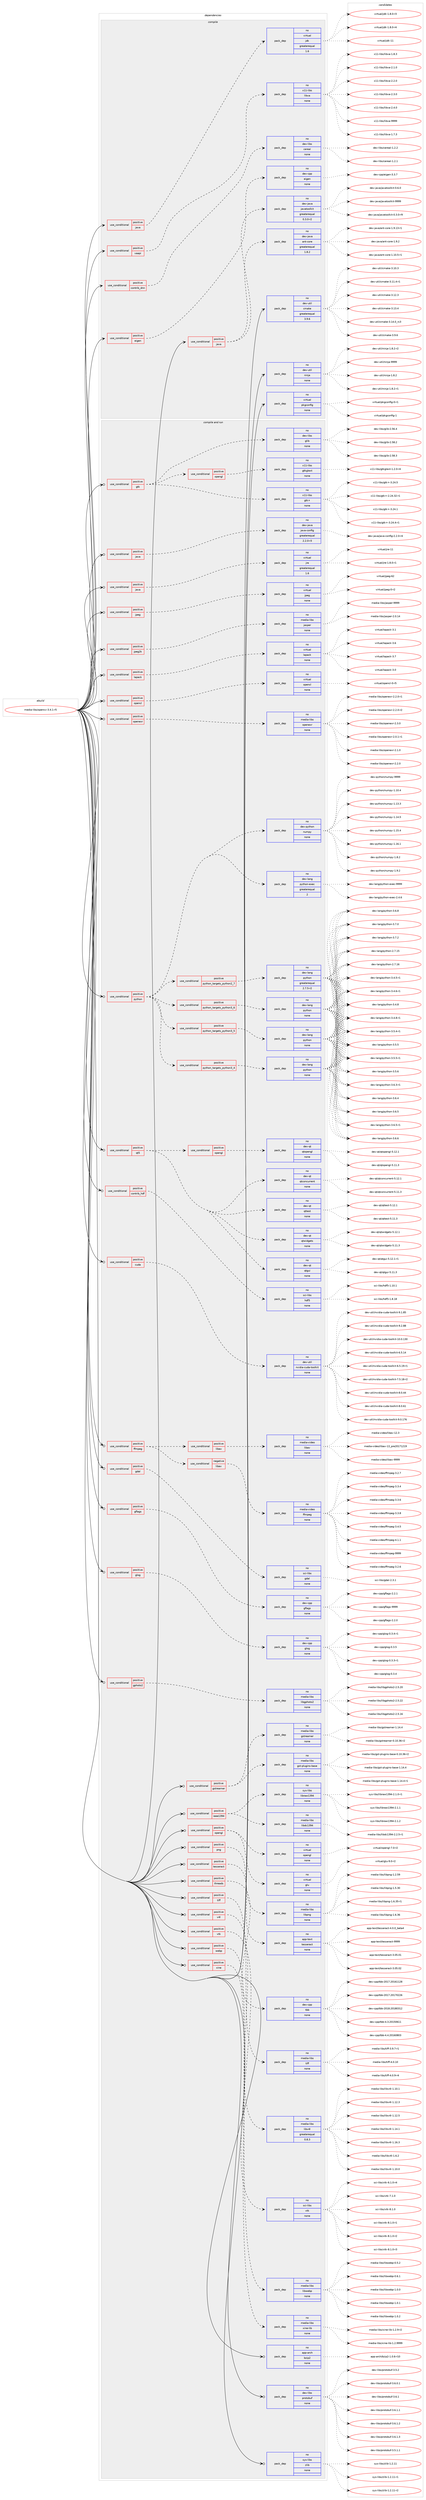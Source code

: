 digraph prolog {

# *************
# Graph options
# *************

newrank=true;
concentrate=true;
compound=true;
graph [rankdir=LR,fontname=Helvetica,fontsize=10,ranksep=1.5];#, ranksep=2.5, nodesep=0.2];
edge  [arrowhead=vee];
node  [fontname=Helvetica,fontsize=10];

# **********
# The ebuild
# **********

subgraph cluster_leftcol {
color=gray;
rank=same;
label=<<i>ebuild</i>>;
id [label="media-libs/opencv-3.4.1-r5", color=red, width=4, href="../media-libs/opencv-3.4.1-r5.svg"];
}

# ****************
# The dependencies
# ****************

subgraph cluster_midcol {
color=gray;
label=<<i>dependencies</i>>;
subgraph cluster_compile {
fillcolor="#eeeeee";
style=filled;
label=<<i>compile</i>>;
subgraph cond435602 {
dependency1616999 [label=<<TABLE BORDER="0" CELLBORDER="1" CELLSPACING="0" CELLPADDING="4"><TR><TD ROWSPAN="3" CELLPADDING="10">use_conditional</TD></TR><TR><TD>positive</TD></TR><TR><TD>contrib_dnn</TD></TR></TABLE>>, shape=none, color=red];
subgraph pack1155357 {
dependency1617000 [label=<<TABLE BORDER="0" CELLBORDER="1" CELLSPACING="0" CELLPADDING="4" WIDTH="220"><TR><TD ROWSPAN="6" CELLPADDING="30">pack_dep</TD></TR><TR><TD WIDTH="110">no</TD></TR><TR><TD>dev-libs</TD></TR><TR><TD>cereal</TD></TR><TR><TD>none</TD></TR><TR><TD></TD></TR></TABLE>>, shape=none, color=blue];
}
dependency1616999:e -> dependency1617000:w [weight=20,style="dashed",arrowhead="vee"];
}
id:e -> dependency1616999:w [weight=20,style="solid",arrowhead="vee"];
subgraph cond435603 {
dependency1617001 [label=<<TABLE BORDER="0" CELLBORDER="1" CELLSPACING="0" CELLPADDING="4"><TR><TD ROWSPAN="3" CELLPADDING="10">use_conditional</TD></TR><TR><TD>positive</TD></TR><TR><TD>eigen</TD></TR></TABLE>>, shape=none, color=red];
subgraph pack1155358 {
dependency1617002 [label=<<TABLE BORDER="0" CELLBORDER="1" CELLSPACING="0" CELLPADDING="4" WIDTH="220"><TR><TD ROWSPAN="6" CELLPADDING="30">pack_dep</TD></TR><TR><TD WIDTH="110">no</TD></TR><TR><TD>dev-cpp</TD></TR><TR><TD>eigen</TD></TR><TR><TD>none</TD></TR><TR><TD></TD></TR></TABLE>>, shape=none, color=blue];
}
dependency1617001:e -> dependency1617002:w [weight=20,style="dashed",arrowhead="vee"];
}
id:e -> dependency1617001:w [weight=20,style="solid",arrowhead="vee"];
subgraph cond435604 {
dependency1617003 [label=<<TABLE BORDER="0" CELLBORDER="1" CELLSPACING="0" CELLPADDING="4"><TR><TD ROWSPAN="3" CELLPADDING="10">use_conditional</TD></TR><TR><TD>positive</TD></TR><TR><TD>java</TD></TR></TABLE>>, shape=none, color=red];
subgraph pack1155359 {
dependency1617004 [label=<<TABLE BORDER="0" CELLBORDER="1" CELLSPACING="0" CELLPADDING="4" WIDTH="220"><TR><TD ROWSPAN="6" CELLPADDING="30">pack_dep</TD></TR><TR><TD WIDTH="110">no</TD></TR><TR><TD>dev-java</TD></TR><TR><TD>ant-core</TD></TR><TR><TD>greaterequal</TD></TR><TR><TD>1.8.2</TD></TR></TABLE>>, shape=none, color=blue];
}
dependency1617003:e -> dependency1617004:w [weight=20,style="dashed",arrowhead="vee"];
subgraph pack1155360 {
dependency1617005 [label=<<TABLE BORDER="0" CELLBORDER="1" CELLSPACING="0" CELLPADDING="4" WIDTH="220"><TR><TD ROWSPAN="6" CELLPADDING="30">pack_dep</TD></TR><TR><TD WIDTH="110">no</TD></TR><TR><TD>dev-java</TD></TR><TR><TD>javatoolkit</TD></TR><TR><TD>greaterequal</TD></TR><TR><TD>0.3.0-r2</TD></TR></TABLE>>, shape=none, color=blue];
}
dependency1617003:e -> dependency1617005:w [weight=20,style="dashed",arrowhead="vee"];
}
id:e -> dependency1617003:w [weight=20,style="solid",arrowhead="vee"];
subgraph cond435605 {
dependency1617006 [label=<<TABLE BORDER="0" CELLBORDER="1" CELLSPACING="0" CELLPADDING="4"><TR><TD ROWSPAN="3" CELLPADDING="10">use_conditional</TD></TR><TR><TD>positive</TD></TR><TR><TD>java</TD></TR></TABLE>>, shape=none, color=red];
subgraph pack1155361 {
dependency1617007 [label=<<TABLE BORDER="0" CELLBORDER="1" CELLSPACING="0" CELLPADDING="4" WIDTH="220"><TR><TD ROWSPAN="6" CELLPADDING="30">pack_dep</TD></TR><TR><TD WIDTH="110">no</TD></TR><TR><TD>virtual</TD></TR><TR><TD>jdk</TD></TR><TR><TD>greaterequal</TD></TR><TR><TD>1.6</TD></TR></TABLE>>, shape=none, color=blue];
}
dependency1617006:e -> dependency1617007:w [weight=20,style="dashed",arrowhead="vee"];
}
id:e -> dependency1617006:w [weight=20,style="solid",arrowhead="vee"];
subgraph cond435606 {
dependency1617008 [label=<<TABLE BORDER="0" CELLBORDER="1" CELLSPACING="0" CELLPADDING="4"><TR><TD ROWSPAN="3" CELLPADDING="10">use_conditional</TD></TR><TR><TD>positive</TD></TR><TR><TD>vaapi</TD></TR></TABLE>>, shape=none, color=red];
subgraph pack1155362 {
dependency1617009 [label=<<TABLE BORDER="0" CELLBORDER="1" CELLSPACING="0" CELLPADDING="4" WIDTH="220"><TR><TD ROWSPAN="6" CELLPADDING="30">pack_dep</TD></TR><TR><TD WIDTH="110">no</TD></TR><TR><TD>x11-libs</TD></TR><TR><TD>libva</TD></TR><TR><TD>none</TD></TR><TR><TD></TD></TR></TABLE>>, shape=none, color=blue];
}
dependency1617008:e -> dependency1617009:w [weight=20,style="dashed",arrowhead="vee"];
}
id:e -> dependency1617008:w [weight=20,style="solid",arrowhead="vee"];
subgraph pack1155363 {
dependency1617010 [label=<<TABLE BORDER="0" CELLBORDER="1" CELLSPACING="0" CELLPADDING="4" WIDTH="220"><TR><TD ROWSPAN="6" CELLPADDING="30">pack_dep</TD></TR><TR><TD WIDTH="110">no</TD></TR><TR><TD>dev-util</TD></TR><TR><TD>cmake</TD></TR><TR><TD>greaterequal</TD></TR><TR><TD>3.9.6</TD></TR></TABLE>>, shape=none, color=blue];
}
id:e -> dependency1617010:w [weight=20,style="solid",arrowhead="vee"];
subgraph pack1155364 {
dependency1617011 [label=<<TABLE BORDER="0" CELLBORDER="1" CELLSPACING="0" CELLPADDING="4" WIDTH="220"><TR><TD ROWSPAN="6" CELLPADDING="30">pack_dep</TD></TR><TR><TD WIDTH="110">no</TD></TR><TR><TD>dev-util</TD></TR><TR><TD>ninja</TD></TR><TR><TD>none</TD></TR><TR><TD></TD></TR></TABLE>>, shape=none, color=blue];
}
id:e -> dependency1617011:w [weight=20,style="solid",arrowhead="vee"];
subgraph pack1155365 {
dependency1617012 [label=<<TABLE BORDER="0" CELLBORDER="1" CELLSPACING="0" CELLPADDING="4" WIDTH="220"><TR><TD ROWSPAN="6" CELLPADDING="30">pack_dep</TD></TR><TR><TD WIDTH="110">no</TD></TR><TR><TD>virtual</TD></TR><TR><TD>pkgconfig</TD></TR><TR><TD>none</TD></TR><TR><TD></TD></TR></TABLE>>, shape=none, color=blue];
}
id:e -> dependency1617012:w [weight=20,style="solid",arrowhead="vee"];
}
subgraph cluster_compileandrun {
fillcolor="#eeeeee";
style=filled;
label=<<i>compile and run</i>>;
subgraph cond435607 {
dependency1617013 [label=<<TABLE BORDER="0" CELLBORDER="1" CELLSPACING="0" CELLPADDING="4"><TR><TD ROWSPAN="3" CELLPADDING="10">use_conditional</TD></TR><TR><TD>positive</TD></TR><TR><TD>contrib_hdf</TD></TR></TABLE>>, shape=none, color=red];
subgraph pack1155366 {
dependency1617014 [label=<<TABLE BORDER="0" CELLBORDER="1" CELLSPACING="0" CELLPADDING="4" WIDTH="220"><TR><TD ROWSPAN="6" CELLPADDING="30">pack_dep</TD></TR><TR><TD WIDTH="110">no</TD></TR><TR><TD>sci-libs</TD></TR><TR><TD>hdf5</TD></TR><TR><TD>none</TD></TR><TR><TD></TD></TR></TABLE>>, shape=none, color=blue];
}
dependency1617013:e -> dependency1617014:w [weight=20,style="dashed",arrowhead="vee"];
}
id:e -> dependency1617013:w [weight=20,style="solid",arrowhead="odotvee"];
subgraph cond435608 {
dependency1617015 [label=<<TABLE BORDER="0" CELLBORDER="1" CELLSPACING="0" CELLPADDING="4"><TR><TD ROWSPAN="3" CELLPADDING="10">use_conditional</TD></TR><TR><TD>positive</TD></TR><TR><TD>cuda</TD></TR></TABLE>>, shape=none, color=red];
subgraph pack1155367 {
dependency1617016 [label=<<TABLE BORDER="0" CELLBORDER="1" CELLSPACING="0" CELLPADDING="4" WIDTH="220"><TR><TD ROWSPAN="6" CELLPADDING="30">pack_dep</TD></TR><TR><TD WIDTH="110">no</TD></TR><TR><TD>dev-util</TD></TR><TR><TD>nvidia-cuda-toolkit</TD></TR><TR><TD>none</TD></TR><TR><TD></TD></TR></TABLE>>, shape=none, color=blue];
}
dependency1617015:e -> dependency1617016:w [weight=20,style="dashed",arrowhead="vee"];
}
id:e -> dependency1617015:w [weight=20,style="solid",arrowhead="odotvee"];
subgraph cond435609 {
dependency1617017 [label=<<TABLE BORDER="0" CELLBORDER="1" CELLSPACING="0" CELLPADDING="4"><TR><TD ROWSPAN="3" CELLPADDING="10">use_conditional</TD></TR><TR><TD>positive</TD></TR><TR><TD>ffmpeg</TD></TR></TABLE>>, shape=none, color=red];
subgraph cond435610 {
dependency1617018 [label=<<TABLE BORDER="0" CELLBORDER="1" CELLSPACING="0" CELLPADDING="4"><TR><TD ROWSPAN="3" CELLPADDING="10">use_conditional</TD></TR><TR><TD>positive</TD></TR><TR><TD>libav</TD></TR></TABLE>>, shape=none, color=red];
subgraph pack1155368 {
dependency1617019 [label=<<TABLE BORDER="0" CELLBORDER="1" CELLSPACING="0" CELLPADDING="4" WIDTH="220"><TR><TD ROWSPAN="6" CELLPADDING="30">pack_dep</TD></TR><TR><TD WIDTH="110">no</TD></TR><TR><TD>media-video</TD></TR><TR><TD>libav</TD></TR><TR><TD>none</TD></TR><TR><TD></TD></TR></TABLE>>, shape=none, color=blue];
}
dependency1617018:e -> dependency1617019:w [weight=20,style="dashed",arrowhead="vee"];
}
dependency1617017:e -> dependency1617018:w [weight=20,style="dashed",arrowhead="vee"];
subgraph cond435611 {
dependency1617020 [label=<<TABLE BORDER="0" CELLBORDER="1" CELLSPACING="0" CELLPADDING="4"><TR><TD ROWSPAN="3" CELLPADDING="10">use_conditional</TD></TR><TR><TD>negative</TD></TR><TR><TD>libav</TD></TR></TABLE>>, shape=none, color=red];
subgraph pack1155369 {
dependency1617021 [label=<<TABLE BORDER="0" CELLBORDER="1" CELLSPACING="0" CELLPADDING="4" WIDTH="220"><TR><TD ROWSPAN="6" CELLPADDING="30">pack_dep</TD></TR><TR><TD WIDTH="110">no</TD></TR><TR><TD>media-video</TD></TR><TR><TD>ffmpeg</TD></TR><TR><TD>none</TD></TR><TR><TD></TD></TR></TABLE>>, shape=none, color=blue];
}
dependency1617020:e -> dependency1617021:w [weight=20,style="dashed",arrowhead="vee"];
}
dependency1617017:e -> dependency1617020:w [weight=20,style="dashed",arrowhead="vee"];
}
id:e -> dependency1617017:w [weight=20,style="solid",arrowhead="odotvee"];
subgraph cond435612 {
dependency1617022 [label=<<TABLE BORDER="0" CELLBORDER="1" CELLSPACING="0" CELLPADDING="4"><TR><TD ROWSPAN="3" CELLPADDING="10">use_conditional</TD></TR><TR><TD>positive</TD></TR><TR><TD>gdal</TD></TR></TABLE>>, shape=none, color=red];
subgraph pack1155370 {
dependency1617023 [label=<<TABLE BORDER="0" CELLBORDER="1" CELLSPACING="0" CELLPADDING="4" WIDTH="220"><TR><TD ROWSPAN="6" CELLPADDING="30">pack_dep</TD></TR><TR><TD WIDTH="110">no</TD></TR><TR><TD>sci-libs</TD></TR><TR><TD>gdal</TD></TR><TR><TD>none</TD></TR><TR><TD></TD></TR></TABLE>>, shape=none, color=blue];
}
dependency1617022:e -> dependency1617023:w [weight=20,style="dashed",arrowhead="vee"];
}
id:e -> dependency1617022:w [weight=20,style="solid",arrowhead="odotvee"];
subgraph cond435613 {
dependency1617024 [label=<<TABLE BORDER="0" CELLBORDER="1" CELLSPACING="0" CELLPADDING="4"><TR><TD ROWSPAN="3" CELLPADDING="10">use_conditional</TD></TR><TR><TD>positive</TD></TR><TR><TD>gflags</TD></TR></TABLE>>, shape=none, color=red];
subgraph pack1155371 {
dependency1617025 [label=<<TABLE BORDER="0" CELLBORDER="1" CELLSPACING="0" CELLPADDING="4" WIDTH="220"><TR><TD ROWSPAN="6" CELLPADDING="30">pack_dep</TD></TR><TR><TD WIDTH="110">no</TD></TR><TR><TD>dev-cpp</TD></TR><TR><TD>gflags</TD></TR><TR><TD>none</TD></TR><TR><TD></TD></TR></TABLE>>, shape=none, color=blue];
}
dependency1617024:e -> dependency1617025:w [weight=20,style="dashed",arrowhead="vee"];
}
id:e -> dependency1617024:w [weight=20,style="solid",arrowhead="odotvee"];
subgraph cond435614 {
dependency1617026 [label=<<TABLE BORDER="0" CELLBORDER="1" CELLSPACING="0" CELLPADDING="4"><TR><TD ROWSPAN="3" CELLPADDING="10">use_conditional</TD></TR><TR><TD>positive</TD></TR><TR><TD>glog</TD></TR></TABLE>>, shape=none, color=red];
subgraph pack1155372 {
dependency1617027 [label=<<TABLE BORDER="0" CELLBORDER="1" CELLSPACING="0" CELLPADDING="4" WIDTH="220"><TR><TD ROWSPAN="6" CELLPADDING="30">pack_dep</TD></TR><TR><TD WIDTH="110">no</TD></TR><TR><TD>dev-cpp</TD></TR><TR><TD>glog</TD></TR><TR><TD>none</TD></TR><TR><TD></TD></TR></TABLE>>, shape=none, color=blue];
}
dependency1617026:e -> dependency1617027:w [weight=20,style="dashed",arrowhead="vee"];
}
id:e -> dependency1617026:w [weight=20,style="solid",arrowhead="odotvee"];
subgraph cond435615 {
dependency1617028 [label=<<TABLE BORDER="0" CELLBORDER="1" CELLSPACING="0" CELLPADDING="4"><TR><TD ROWSPAN="3" CELLPADDING="10">use_conditional</TD></TR><TR><TD>positive</TD></TR><TR><TD>gphoto2</TD></TR></TABLE>>, shape=none, color=red];
subgraph pack1155373 {
dependency1617029 [label=<<TABLE BORDER="0" CELLBORDER="1" CELLSPACING="0" CELLPADDING="4" WIDTH="220"><TR><TD ROWSPAN="6" CELLPADDING="30">pack_dep</TD></TR><TR><TD WIDTH="110">no</TD></TR><TR><TD>media-libs</TD></TR><TR><TD>libgphoto2</TD></TR><TR><TD>none</TD></TR><TR><TD></TD></TR></TABLE>>, shape=none, color=blue];
}
dependency1617028:e -> dependency1617029:w [weight=20,style="dashed",arrowhead="vee"];
}
id:e -> dependency1617028:w [weight=20,style="solid",arrowhead="odotvee"];
subgraph cond435616 {
dependency1617030 [label=<<TABLE BORDER="0" CELLBORDER="1" CELLSPACING="0" CELLPADDING="4"><TR><TD ROWSPAN="3" CELLPADDING="10">use_conditional</TD></TR><TR><TD>positive</TD></TR><TR><TD>gstreamer</TD></TR></TABLE>>, shape=none, color=red];
subgraph pack1155374 {
dependency1617031 [label=<<TABLE BORDER="0" CELLBORDER="1" CELLSPACING="0" CELLPADDING="4" WIDTH="220"><TR><TD ROWSPAN="6" CELLPADDING="30">pack_dep</TD></TR><TR><TD WIDTH="110">no</TD></TR><TR><TD>media-libs</TD></TR><TR><TD>gstreamer</TD></TR><TR><TD>none</TD></TR><TR><TD></TD></TR></TABLE>>, shape=none, color=blue];
}
dependency1617030:e -> dependency1617031:w [weight=20,style="dashed",arrowhead="vee"];
subgraph pack1155375 {
dependency1617032 [label=<<TABLE BORDER="0" CELLBORDER="1" CELLSPACING="0" CELLPADDING="4" WIDTH="220"><TR><TD ROWSPAN="6" CELLPADDING="30">pack_dep</TD></TR><TR><TD WIDTH="110">no</TD></TR><TR><TD>media-libs</TD></TR><TR><TD>gst-plugins-base</TD></TR><TR><TD>none</TD></TR><TR><TD></TD></TR></TABLE>>, shape=none, color=blue];
}
dependency1617030:e -> dependency1617032:w [weight=20,style="dashed",arrowhead="vee"];
}
id:e -> dependency1617030:w [weight=20,style="solid",arrowhead="odotvee"];
subgraph cond435617 {
dependency1617033 [label=<<TABLE BORDER="0" CELLBORDER="1" CELLSPACING="0" CELLPADDING="4"><TR><TD ROWSPAN="3" CELLPADDING="10">use_conditional</TD></TR><TR><TD>positive</TD></TR><TR><TD>gtk</TD></TR></TABLE>>, shape=none, color=red];
subgraph pack1155376 {
dependency1617034 [label=<<TABLE BORDER="0" CELLBORDER="1" CELLSPACING="0" CELLPADDING="4" WIDTH="220"><TR><TD ROWSPAN="6" CELLPADDING="30">pack_dep</TD></TR><TR><TD WIDTH="110">no</TD></TR><TR><TD>dev-libs</TD></TR><TR><TD>glib</TD></TR><TR><TD>none</TD></TR><TR><TD></TD></TR></TABLE>>, shape=none, color=blue];
}
dependency1617033:e -> dependency1617034:w [weight=20,style="dashed",arrowhead="vee"];
subgraph pack1155377 {
dependency1617035 [label=<<TABLE BORDER="0" CELLBORDER="1" CELLSPACING="0" CELLPADDING="4" WIDTH="220"><TR><TD ROWSPAN="6" CELLPADDING="30">pack_dep</TD></TR><TR><TD WIDTH="110">no</TD></TR><TR><TD>x11-libs</TD></TR><TR><TD>gtk+</TD></TR><TR><TD>none</TD></TR><TR><TD></TD></TR></TABLE>>, shape=none, color=blue];
}
dependency1617033:e -> dependency1617035:w [weight=20,style="dashed",arrowhead="vee"];
subgraph cond435618 {
dependency1617036 [label=<<TABLE BORDER="0" CELLBORDER="1" CELLSPACING="0" CELLPADDING="4"><TR><TD ROWSPAN="3" CELLPADDING="10">use_conditional</TD></TR><TR><TD>positive</TD></TR><TR><TD>opengl</TD></TR></TABLE>>, shape=none, color=red];
subgraph pack1155378 {
dependency1617037 [label=<<TABLE BORDER="0" CELLBORDER="1" CELLSPACING="0" CELLPADDING="4" WIDTH="220"><TR><TD ROWSPAN="6" CELLPADDING="30">pack_dep</TD></TR><TR><TD WIDTH="110">no</TD></TR><TR><TD>x11-libs</TD></TR><TR><TD>gtkglext</TD></TR><TR><TD>none</TD></TR><TR><TD></TD></TR></TABLE>>, shape=none, color=blue];
}
dependency1617036:e -> dependency1617037:w [weight=20,style="dashed",arrowhead="vee"];
}
dependency1617033:e -> dependency1617036:w [weight=20,style="dashed",arrowhead="vee"];
}
id:e -> dependency1617033:w [weight=20,style="solid",arrowhead="odotvee"];
subgraph cond435619 {
dependency1617038 [label=<<TABLE BORDER="0" CELLBORDER="1" CELLSPACING="0" CELLPADDING="4"><TR><TD ROWSPAN="3" CELLPADDING="10">use_conditional</TD></TR><TR><TD>positive</TD></TR><TR><TD>ieee1394</TD></TR></TABLE>>, shape=none, color=red];
subgraph pack1155379 {
dependency1617039 [label=<<TABLE BORDER="0" CELLBORDER="1" CELLSPACING="0" CELLPADDING="4" WIDTH="220"><TR><TD ROWSPAN="6" CELLPADDING="30">pack_dep</TD></TR><TR><TD WIDTH="110">no</TD></TR><TR><TD>media-libs</TD></TR><TR><TD>libdc1394</TD></TR><TR><TD>none</TD></TR><TR><TD></TD></TR></TABLE>>, shape=none, color=blue];
}
dependency1617038:e -> dependency1617039:w [weight=20,style="dashed",arrowhead="vee"];
subgraph pack1155380 {
dependency1617040 [label=<<TABLE BORDER="0" CELLBORDER="1" CELLSPACING="0" CELLPADDING="4" WIDTH="220"><TR><TD ROWSPAN="6" CELLPADDING="30">pack_dep</TD></TR><TR><TD WIDTH="110">no</TD></TR><TR><TD>sys-libs</TD></TR><TR><TD>libraw1394</TD></TR><TR><TD>none</TD></TR><TR><TD></TD></TR></TABLE>>, shape=none, color=blue];
}
dependency1617038:e -> dependency1617040:w [weight=20,style="dashed",arrowhead="vee"];
}
id:e -> dependency1617038:w [weight=20,style="solid",arrowhead="odotvee"];
subgraph cond435620 {
dependency1617041 [label=<<TABLE BORDER="0" CELLBORDER="1" CELLSPACING="0" CELLPADDING="4"><TR><TD ROWSPAN="3" CELLPADDING="10">use_conditional</TD></TR><TR><TD>positive</TD></TR><TR><TD>java</TD></TR></TABLE>>, shape=none, color=red];
subgraph pack1155381 {
dependency1617042 [label=<<TABLE BORDER="0" CELLBORDER="1" CELLSPACING="0" CELLPADDING="4" WIDTH="220"><TR><TD ROWSPAN="6" CELLPADDING="30">pack_dep</TD></TR><TR><TD WIDTH="110">no</TD></TR><TR><TD>dev-java</TD></TR><TR><TD>java-config</TD></TR><TR><TD>greaterequal</TD></TR><TR><TD>2.2.0-r3</TD></TR></TABLE>>, shape=none, color=blue];
}
dependency1617041:e -> dependency1617042:w [weight=20,style="dashed",arrowhead="vee"];
}
id:e -> dependency1617041:w [weight=20,style="solid",arrowhead="odotvee"];
subgraph cond435621 {
dependency1617043 [label=<<TABLE BORDER="0" CELLBORDER="1" CELLSPACING="0" CELLPADDING="4"><TR><TD ROWSPAN="3" CELLPADDING="10">use_conditional</TD></TR><TR><TD>positive</TD></TR><TR><TD>java</TD></TR></TABLE>>, shape=none, color=red];
subgraph pack1155382 {
dependency1617044 [label=<<TABLE BORDER="0" CELLBORDER="1" CELLSPACING="0" CELLPADDING="4" WIDTH="220"><TR><TD ROWSPAN="6" CELLPADDING="30">pack_dep</TD></TR><TR><TD WIDTH="110">no</TD></TR><TR><TD>virtual</TD></TR><TR><TD>jre</TD></TR><TR><TD>greaterequal</TD></TR><TR><TD>1.6</TD></TR></TABLE>>, shape=none, color=blue];
}
dependency1617043:e -> dependency1617044:w [weight=20,style="dashed",arrowhead="vee"];
}
id:e -> dependency1617043:w [weight=20,style="solid",arrowhead="odotvee"];
subgraph cond435622 {
dependency1617045 [label=<<TABLE BORDER="0" CELLBORDER="1" CELLSPACING="0" CELLPADDING="4"><TR><TD ROWSPAN="3" CELLPADDING="10">use_conditional</TD></TR><TR><TD>positive</TD></TR><TR><TD>jpeg</TD></TR></TABLE>>, shape=none, color=red];
subgraph pack1155383 {
dependency1617046 [label=<<TABLE BORDER="0" CELLBORDER="1" CELLSPACING="0" CELLPADDING="4" WIDTH="220"><TR><TD ROWSPAN="6" CELLPADDING="30">pack_dep</TD></TR><TR><TD WIDTH="110">no</TD></TR><TR><TD>virtual</TD></TR><TR><TD>jpeg</TD></TR><TR><TD>none</TD></TR><TR><TD></TD></TR></TABLE>>, shape=none, color=blue];
}
dependency1617045:e -> dependency1617046:w [weight=20,style="dashed",arrowhead="vee"];
}
id:e -> dependency1617045:w [weight=20,style="solid",arrowhead="odotvee"];
subgraph cond435623 {
dependency1617047 [label=<<TABLE BORDER="0" CELLBORDER="1" CELLSPACING="0" CELLPADDING="4"><TR><TD ROWSPAN="3" CELLPADDING="10">use_conditional</TD></TR><TR><TD>positive</TD></TR><TR><TD>jpeg2k</TD></TR></TABLE>>, shape=none, color=red];
subgraph pack1155384 {
dependency1617048 [label=<<TABLE BORDER="0" CELLBORDER="1" CELLSPACING="0" CELLPADDING="4" WIDTH="220"><TR><TD ROWSPAN="6" CELLPADDING="30">pack_dep</TD></TR><TR><TD WIDTH="110">no</TD></TR><TR><TD>media-libs</TD></TR><TR><TD>jasper</TD></TR><TR><TD>none</TD></TR><TR><TD></TD></TR></TABLE>>, shape=none, color=blue];
}
dependency1617047:e -> dependency1617048:w [weight=20,style="dashed",arrowhead="vee"];
}
id:e -> dependency1617047:w [weight=20,style="solid",arrowhead="odotvee"];
subgraph cond435624 {
dependency1617049 [label=<<TABLE BORDER="0" CELLBORDER="1" CELLSPACING="0" CELLPADDING="4"><TR><TD ROWSPAN="3" CELLPADDING="10">use_conditional</TD></TR><TR><TD>positive</TD></TR><TR><TD>lapack</TD></TR></TABLE>>, shape=none, color=red];
subgraph pack1155385 {
dependency1617050 [label=<<TABLE BORDER="0" CELLBORDER="1" CELLSPACING="0" CELLPADDING="4" WIDTH="220"><TR><TD ROWSPAN="6" CELLPADDING="30">pack_dep</TD></TR><TR><TD WIDTH="110">no</TD></TR><TR><TD>virtual</TD></TR><TR><TD>lapack</TD></TR><TR><TD>none</TD></TR><TR><TD></TD></TR></TABLE>>, shape=none, color=blue];
}
dependency1617049:e -> dependency1617050:w [weight=20,style="dashed",arrowhead="vee"];
}
id:e -> dependency1617049:w [weight=20,style="solid",arrowhead="odotvee"];
subgraph cond435625 {
dependency1617051 [label=<<TABLE BORDER="0" CELLBORDER="1" CELLSPACING="0" CELLPADDING="4"><TR><TD ROWSPAN="3" CELLPADDING="10">use_conditional</TD></TR><TR><TD>positive</TD></TR><TR><TD>opencl</TD></TR></TABLE>>, shape=none, color=red];
subgraph pack1155386 {
dependency1617052 [label=<<TABLE BORDER="0" CELLBORDER="1" CELLSPACING="0" CELLPADDING="4" WIDTH="220"><TR><TD ROWSPAN="6" CELLPADDING="30">pack_dep</TD></TR><TR><TD WIDTH="110">no</TD></TR><TR><TD>virtual</TD></TR><TR><TD>opencl</TD></TR><TR><TD>none</TD></TR><TR><TD></TD></TR></TABLE>>, shape=none, color=blue];
}
dependency1617051:e -> dependency1617052:w [weight=20,style="dashed",arrowhead="vee"];
}
id:e -> dependency1617051:w [weight=20,style="solid",arrowhead="odotvee"];
subgraph cond435626 {
dependency1617053 [label=<<TABLE BORDER="0" CELLBORDER="1" CELLSPACING="0" CELLPADDING="4"><TR><TD ROWSPAN="3" CELLPADDING="10">use_conditional</TD></TR><TR><TD>positive</TD></TR><TR><TD>openexr</TD></TR></TABLE>>, shape=none, color=red];
subgraph pack1155387 {
dependency1617054 [label=<<TABLE BORDER="0" CELLBORDER="1" CELLSPACING="0" CELLPADDING="4" WIDTH="220"><TR><TD ROWSPAN="6" CELLPADDING="30">pack_dep</TD></TR><TR><TD WIDTH="110">no</TD></TR><TR><TD>media-libs</TD></TR><TR><TD>openexr</TD></TR><TR><TD>none</TD></TR><TR><TD></TD></TR></TABLE>>, shape=none, color=blue];
}
dependency1617053:e -> dependency1617054:w [weight=20,style="dashed",arrowhead="vee"];
}
id:e -> dependency1617053:w [weight=20,style="solid",arrowhead="odotvee"];
subgraph cond435627 {
dependency1617055 [label=<<TABLE BORDER="0" CELLBORDER="1" CELLSPACING="0" CELLPADDING="4"><TR><TD ROWSPAN="3" CELLPADDING="10">use_conditional</TD></TR><TR><TD>positive</TD></TR><TR><TD>opengl</TD></TR></TABLE>>, shape=none, color=red];
subgraph pack1155388 {
dependency1617056 [label=<<TABLE BORDER="0" CELLBORDER="1" CELLSPACING="0" CELLPADDING="4" WIDTH="220"><TR><TD ROWSPAN="6" CELLPADDING="30">pack_dep</TD></TR><TR><TD WIDTH="110">no</TD></TR><TR><TD>virtual</TD></TR><TR><TD>opengl</TD></TR><TR><TD>none</TD></TR><TR><TD></TD></TR></TABLE>>, shape=none, color=blue];
}
dependency1617055:e -> dependency1617056:w [weight=20,style="dashed",arrowhead="vee"];
subgraph pack1155389 {
dependency1617057 [label=<<TABLE BORDER="0" CELLBORDER="1" CELLSPACING="0" CELLPADDING="4" WIDTH="220"><TR><TD ROWSPAN="6" CELLPADDING="30">pack_dep</TD></TR><TR><TD WIDTH="110">no</TD></TR><TR><TD>virtual</TD></TR><TR><TD>glu</TD></TR><TR><TD>none</TD></TR><TR><TD></TD></TR></TABLE>>, shape=none, color=blue];
}
dependency1617055:e -> dependency1617057:w [weight=20,style="dashed",arrowhead="vee"];
}
id:e -> dependency1617055:w [weight=20,style="solid",arrowhead="odotvee"];
subgraph cond435628 {
dependency1617058 [label=<<TABLE BORDER="0" CELLBORDER="1" CELLSPACING="0" CELLPADDING="4"><TR><TD ROWSPAN="3" CELLPADDING="10">use_conditional</TD></TR><TR><TD>positive</TD></TR><TR><TD>png</TD></TR></TABLE>>, shape=none, color=red];
subgraph pack1155390 {
dependency1617059 [label=<<TABLE BORDER="0" CELLBORDER="1" CELLSPACING="0" CELLPADDING="4" WIDTH="220"><TR><TD ROWSPAN="6" CELLPADDING="30">pack_dep</TD></TR><TR><TD WIDTH="110">no</TD></TR><TR><TD>media-libs</TD></TR><TR><TD>libpng</TD></TR><TR><TD>none</TD></TR><TR><TD></TD></TR></TABLE>>, shape=none, color=blue];
}
dependency1617058:e -> dependency1617059:w [weight=20,style="dashed",arrowhead="vee"];
}
id:e -> dependency1617058:w [weight=20,style="solid",arrowhead="odotvee"];
subgraph cond435629 {
dependency1617060 [label=<<TABLE BORDER="0" CELLBORDER="1" CELLSPACING="0" CELLPADDING="4"><TR><TD ROWSPAN="3" CELLPADDING="10">use_conditional</TD></TR><TR><TD>positive</TD></TR><TR><TD>python</TD></TR></TABLE>>, shape=none, color=red];
subgraph cond435630 {
dependency1617061 [label=<<TABLE BORDER="0" CELLBORDER="1" CELLSPACING="0" CELLPADDING="4"><TR><TD ROWSPAN="3" CELLPADDING="10">use_conditional</TD></TR><TR><TD>positive</TD></TR><TR><TD>python_targets_python2_7</TD></TR></TABLE>>, shape=none, color=red];
subgraph pack1155391 {
dependency1617062 [label=<<TABLE BORDER="0" CELLBORDER="1" CELLSPACING="0" CELLPADDING="4" WIDTH="220"><TR><TD ROWSPAN="6" CELLPADDING="30">pack_dep</TD></TR><TR><TD WIDTH="110">no</TD></TR><TR><TD>dev-lang</TD></TR><TR><TD>python</TD></TR><TR><TD>greaterequal</TD></TR><TR><TD>2.7.5-r2</TD></TR></TABLE>>, shape=none, color=blue];
}
dependency1617061:e -> dependency1617062:w [weight=20,style="dashed",arrowhead="vee"];
}
dependency1617060:e -> dependency1617061:w [weight=20,style="dashed",arrowhead="vee"];
subgraph cond435631 {
dependency1617063 [label=<<TABLE BORDER="0" CELLBORDER="1" CELLSPACING="0" CELLPADDING="4"><TR><TD ROWSPAN="3" CELLPADDING="10">use_conditional</TD></TR><TR><TD>positive</TD></TR><TR><TD>python_targets_python3_4</TD></TR></TABLE>>, shape=none, color=red];
subgraph pack1155392 {
dependency1617064 [label=<<TABLE BORDER="0" CELLBORDER="1" CELLSPACING="0" CELLPADDING="4" WIDTH="220"><TR><TD ROWSPAN="6" CELLPADDING="30">pack_dep</TD></TR><TR><TD WIDTH="110">no</TD></TR><TR><TD>dev-lang</TD></TR><TR><TD>python</TD></TR><TR><TD>none</TD></TR><TR><TD></TD></TR></TABLE>>, shape=none, color=blue];
}
dependency1617063:e -> dependency1617064:w [weight=20,style="dashed",arrowhead="vee"];
}
dependency1617060:e -> dependency1617063:w [weight=20,style="dashed",arrowhead="vee"];
subgraph cond435632 {
dependency1617065 [label=<<TABLE BORDER="0" CELLBORDER="1" CELLSPACING="0" CELLPADDING="4"><TR><TD ROWSPAN="3" CELLPADDING="10">use_conditional</TD></TR><TR><TD>positive</TD></TR><TR><TD>python_targets_python3_5</TD></TR></TABLE>>, shape=none, color=red];
subgraph pack1155393 {
dependency1617066 [label=<<TABLE BORDER="0" CELLBORDER="1" CELLSPACING="0" CELLPADDING="4" WIDTH="220"><TR><TD ROWSPAN="6" CELLPADDING="30">pack_dep</TD></TR><TR><TD WIDTH="110">no</TD></TR><TR><TD>dev-lang</TD></TR><TR><TD>python</TD></TR><TR><TD>none</TD></TR><TR><TD></TD></TR></TABLE>>, shape=none, color=blue];
}
dependency1617065:e -> dependency1617066:w [weight=20,style="dashed",arrowhead="vee"];
}
dependency1617060:e -> dependency1617065:w [weight=20,style="dashed",arrowhead="vee"];
subgraph cond435633 {
dependency1617067 [label=<<TABLE BORDER="0" CELLBORDER="1" CELLSPACING="0" CELLPADDING="4"><TR><TD ROWSPAN="3" CELLPADDING="10">use_conditional</TD></TR><TR><TD>positive</TD></TR><TR><TD>python_targets_python3_6</TD></TR></TABLE>>, shape=none, color=red];
subgraph pack1155394 {
dependency1617068 [label=<<TABLE BORDER="0" CELLBORDER="1" CELLSPACING="0" CELLPADDING="4" WIDTH="220"><TR><TD ROWSPAN="6" CELLPADDING="30">pack_dep</TD></TR><TR><TD WIDTH="110">no</TD></TR><TR><TD>dev-lang</TD></TR><TR><TD>python</TD></TR><TR><TD>none</TD></TR><TR><TD></TD></TR></TABLE>>, shape=none, color=blue];
}
dependency1617067:e -> dependency1617068:w [weight=20,style="dashed",arrowhead="vee"];
}
dependency1617060:e -> dependency1617067:w [weight=20,style="dashed",arrowhead="vee"];
subgraph pack1155395 {
dependency1617069 [label=<<TABLE BORDER="0" CELLBORDER="1" CELLSPACING="0" CELLPADDING="4" WIDTH="220"><TR><TD ROWSPAN="6" CELLPADDING="30">pack_dep</TD></TR><TR><TD WIDTH="110">no</TD></TR><TR><TD>dev-lang</TD></TR><TR><TD>python-exec</TD></TR><TR><TD>greaterequal</TD></TR><TR><TD>2</TD></TR></TABLE>>, shape=none, color=blue];
}
dependency1617060:e -> dependency1617069:w [weight=20,style="dashed",arrowhead="vee"];
subgraph pack1155396 {
dependency1617070 [label=<<TABLE BORDER="0" CELLBORDER="1" CELLSPACING="0" CELLPADDING="4" WIDTH="220"><TR><TD ROWSPAN="6" CELLPADDING="30">pack_dep</TD></TR><TR><TD WIDTH="110">no</TD></TR><TR><TD>dev-python</TD></TR><TR><TD>numpy</TD></TR><TR><TD>none</TD></TR><TR><TD></TD></TR></TABLE>>, shape=none, color=blue];
}
dependency1617060:e -> dependency1617070:w [weight=20,style="dashed",arrowhead="vee"];
}
id:e -> dependency1617060:w [weight=20,style="solid",arrowhead="odotvee"];
subgraph cond435634 {
dependency1617071 [label=<<TABLE BORDER="0" CELLBORDER="1" CELLSPACING="0" CELLPADDING="4"><TR><TD ROWSPAN="3" CELLPADDING="10">use_conditional</TD></TR><TR><TD>positive</TD></TR><TR><TD>qt5</TD></TR></TABLE>>, shape=none, color=red];
subgraph pack1155397 {
dependency1617072 [label=<<TABLE BORDER="0" CELLBORDER="1" CELLSPACING="0" CELLPADDING="4" WIDTH="220"><TR><TD ROWSPAN="6" CELLPADDING="30">pack_dep</TD></TR><TR><TD WIDTH="110">no</TD></TR><TR><TD>dev-qt</TD></TR><TR><TD>qtgui</TD></TR><TR><TD>none</TD></TR><TR><TD></TD></TR></TABLE>>, shape=none, color=blue];
}
dependency1617071:e -> dependency1617072:w [weight=20,style="dashed",arrowhead="vee"];
subgraph pack1155398 {
dependency1617073 [label=<<TABLE BORDER="0" CELLBORDER="1" CELLSPACING="0" CELLPADDING="4" WIDTH="220"><TR><TD ROWSPAN="6" CELLPADDING="30">pack_dep</TD></TR><TR><TD WIDTH="110">no</TD></TR><TR><TD>dev-qt</TD></TR><TR><TD>qtwidgets</TD></TR><TR><TD>none</TD></TR><TR><TD></TD></TR></TABLE>>, shape=none, color=blue];
}
dependency1617071:e -> dependency1617073:w [weight=20,style="dashed",arrowhead="vee"];
subgraph pack1155399 {
dependency1617074 [label=<<TABLE BORDER="0" CELLBORDER="1" CELLSPACING="0" CELLPADDING="4" WIDTH="220"><TR><TD ROWSPAN="6" CELLPADDING="30">pack_dep</TD></TR><TR><TD WIDTH="110">no</TD></TR><TR><TD>dev-qt</TD></TR><TR><TD>qttest</TD></TR><TR><TD>none</TD></TR><TR><TD></TD></TR></TABLE>>, shape=none, color=blue];
}
dependency1617071:e -> dependency1617074:w [weight=20,style="dashed",arrowhead="vee"];
subgraph pack1155400 {
dependency1617075 [label=<<TABLE BORDER="0" CELLBORDER="1" CELLSPACING="0" CELLPADDING="4" WIDTH="220"><TR><TD ROWSPAN="6" CELLPADDING="30">pack_dep</TD></TR><TR><TD WIDTH="110">no</TD></TR><TR><TD>dev-qt</TD></TR><TR><TD>qtconcurrent</TD></TR><TR><TD>none</TD></TR><TR><TD></TD></TR></TABLE>>, shape=none, color=blue];
}
dependency1617071:e -> dependency1617075:w [weight=20,style="dashed",arrowhead="vee"];
subgraph cond435635 {
dependency1617076 [label=<<TABLE BORDER="0" CELLBORDER="1" CELLSPACING="0" CELLPADDING="4"><TR><TD ROWSPAN="3" CELLPADDING="10">use_conditional</TD></TR><TR><TD>positive</TD></TR><TR><TD>opengl</TD></TR></TABLE>>, shape=none, color=red];
subgraph pack1155401 {
dependency1617077 [label=<<TABLE BORDER="0" CELLBORDER="1" CELLSPACING="0" CELLPADDING="4" WIDTH="220"><TR><TD ROWSPAN="6" CELLPADDING="30">pack_dep</TD></TR><TR><TD WIDTH="110">no</TD></TR><TR><TD>dev-qt</TD></TR><TR><TD>qtopengl</TD></TR><TR><TD>none</TD></TR><TR><TD></TD></TR></TABLE>>, shape=none, color=blue];
}
dependency1617076:e -> dependency1617077:w [weight=20,style="dashed",arrowhead="vee"];
}
dependency1617071:e -> dependency1617076:w [weight=20,style="dashed",arrowhead="vee"];
}
id:e -> dependency1617071:w [weight=20,style="solid",arrowhead="odotvee"];
subgraph cond435636 {
dependency1617078 [label=<<TABLE BORDER="0" CELLBORDER="1" CELLSPACING="0" CELLPADDING="4"><TR><TD ROWSPAN="3" CELLPADDING="10">use_conditional</TD></TR><TR><TD>positive</TD></TR><TR><TD>tesseract</TD></TR></TABLE>>, shape=none, color=red];
subgraph pack1155402 {
dependency1617079 [label=<<TABLE BORDER="0" CELLBORDER="1" CELLSPACING="0" CELLPADDING="4" WIDTH="220"><TR><TD ROWSPAN="6" CELLPADDING="30">pack_dep</TD></TR><TR><TD WIDTH="110">no</TD></TR><TR><TD>app-text</TD></TR><TR><TD>tesseract</TD></TR><TR><TD>none</TD></TR><TR><TD></TD></TR></TABLE>>, shape=none, color=blue];
}
dependency1617078:e -> dependency1617079:w [weight=20,style="dashed",arrowhead="vee"];
}
id:e -> dependency1617078:w [weight=20,style="solid",arrowhead="odotvee"];
subgraph cond435637 {
dependency1617080 [label=<<TABLE BORDER="0" CELLBORDER="1" CELLSPACING="0" CELLPADDING="4"><TR><TD ROWSPAN="3" CELLPADDING="10">use_conditional</TD></TR><TR><TD>positive</TD></TR><TR><TD>threads</TD></TR></TABLE>>, shape=none, color=red];
subgraph pack1155403 {
dependency1617081 [label=<<TABLE BORDER="0" CELLBORDER="1" CELLSPACING="0" CELLPADDING="4" WIDTH="220"><TR><TD ROWSPAN="6" CELLPADDING="30">pack_dep</TD></TR><TR><TD WIDTH="110">no</TD></TR><TR><TD>dev-cpp</TD></TR><TR><TD>tbb</TD></TR><TR><TD>none</TD></TR><TR><TD></TD></TR></TABLE>>, shape=none, color=blue];
}
dependency1617080:e -> dependency1617081:w [weight=20,style="dashed",arrowhead="vee"];
}
id:e -> dependency1617080:w [weight=20,style="solid",arrowhead="odotvee"];
subgraph cond435638 {
dependency1617082 [label=<<TABLE BORDER="0" CELLBORDER="1" CELLSPACING="0" CELLPADDING="4"><TR><TD ROWSPAN="3" CELLPADDING="10">use_conditional</TD></TR><TR><TD>positive</TD></TR><TR><TD>tiff</TD></TR></TABLE>>, shape=none, color=red];
subgraph pack1155404 {
dependency1617083 [label=<<TABLE BORDER="0" CELLBORDER="1" CELLSPACING="0" CELLPADDING="4" WIDTH="220"><TR><TD ROWSPAN="6" CELLPADDING="30">pack_dep</TD></TR><TR><TD WIDTH="110">no</TD></TR><TR><TD>media-libs</TD></TR><TR><TD>tiff</TD></TR><TR><TD>none</TD></TR><TR><TD></TD></TR></TABLE>>, shape=none, color=blue];
}
dependency1617082:e -> dependency1617083:w [weight=20,style="dashed",arrowhead="vee"];
}
id:e -> dependency1617082:w [weight=20,style="solid",arrowhead="odotvee"];
subgraph cond435639 {
dependency1617084 [label=<<TABLE BORDER="0" CELLBORDER="1" CELLSPACING="0" CELLPADDING="4"><TR><TD ROWSPAN="3" CELLPADDING="10">use_conditional</TD></TR><TR><TD>positive</TD></TR><TR><TD>v4l</TD></TR></TABLE>>, shape=none, color=red];
subgraph pack1155405 {
dependency1617085 [label=<<TABLE BORDER="0" CELLBORDER="1" CELLSPACING="0" CELLPADDING="4" WIDTH="220"><TR><TD ROWSPAN="6" CELLPADDING="30">pack_dep</TD></TR><TR><TD WIDTH="110">no</TD></TR><TR><TD>media-libs</TD></TR><TR><TD>libv4l</TD></TR><TR><TD>greaterequal</TD></TR><TR><TD>0.8.3</TD></TR></TABLE>>, shape=none, color=blue];
}
dependency1617084:e -> dependency1617085:w [weight=20,style="dashed",arrowhead="vee"];
}
id:e -> dependency1617084:w [weight=20,style="solid",arrowhead="odotvee"];
subgraph cond435640 {
dependency1617086 [label=<<TABLE BORDER="0" CELLBORDER="1" CELLSPACING="0" CELLPADDING="4"><TR><TD ROWSPAN="3" CELLPADDING="10">use_conditional</TD></TR><TR><TD>positive</TD></TR><TR><TD>vtk</TD></TR></TABLE>>, shape=none, color=red];
subgraph pack1155406 {
dependency1617087 [label=<<TABLE BORDER="0" CELLBORDER="1" CELLSPACING="0" CELLPADDING="4" WIDTH="220"><TR><TD ROWSPAN="6" CELLPADDING="30">pack_dep</TD></TR><TR><TD WIDTH="110">no</TD></TR><TR><TD>sci-libs</TD></TR><TR><TD>vtk</TD></TR><TR><TD>none</TD></TR><TR><TD></TD></TR></TABLE>>, shape=none, color=blue];
}
dependency1617086:e -> dependency1617087:w [weight=20,style="dashed",arrowhead="vee"];
}
id:e -> dependency1617086:w [weight=20,style="solid",arrowhead="odotvee"];
subgraph cond435641 {
dependency1617088 [label=<<TABLE BORDER="0" CELLBORDER="1" CELLSPACING="0" CELLPADDING="4"><TR><TD ROWSPAN="3" CELLPADDING="10">use_conditional</TD></TR><TR><TD>positive</TD></TR><TR><TD>webp</TD></TR></TABLE>>, shape=none, color=red];
subgraph pack1155407 {
dependency1617089 [label=<<TABLE BORDER="0" CELLBORDER="1" CELLSPACING="0" CELLPADDING="4" WIDTH="220"><TR><TD ROWSPAN="6" CELLPADDING="30">pack_dep</TD></TR><TR><TD WIDTH="110">no</TD></TR><TR><TD>media-libs</TD></TR><TR><TD>libwebp</TD></TR><TR><TD>none</TD></TR><TR><TD></TD></TR></TABLE>>, shape=none, color=blue];
}
dependency1617088:e -> dependency1617089:w [weight=20,style="dashed",arrowhead="vee"];
}
id:e -> dependency1617088:w [weight=20,style="solid",arrowhead="odotvee"];
subgraph cond435642 {
dependency1617090 [label=<<TABLE BORDER="0" CELLBORDER="1" CELLSPACING="0" CELLPADDING="4"><TR><TD ROWSPAN="3" CELLPADDING="10">use_conditional</TD></TR><TR><TD>positive</TD></TR><TR><TD>xine</TD></TR></TABLE>>, shape=none, color=red];
subgraph pack1155408 {
dependency1617091 [label=<<TABLE BORDER="0" CELLBORDER="1" CELLSPACING="0" CELLPADDING="4" WIDTH="220"><TR><TD ROWSPAN="6" CELLPADDING="30">pack_dep</TD></TR><TR><TD WIDTH="110">no</TD></TR><TR><TD>media-libs</TD></TR><TR><TD>xine-lib</TD></TR><TR><TD>none</TD></TR><TR><TD></TD></TR></TABLE>>, shape=none, color=blue];
}
dependency1617090:e -> dependency1617091:w [weight=20,style="dashed",arrowhead="vee"];
}
id:e -> dependency1617090:w [weight=20,style="solid",arrowhead="odotvee"];
subgraph pack1155409 {
dependency1617092 [label=<<TABLE BORDER="0" CELLBORDER="1" CELLSPACING="0" CELLPADDING="4" WIDTH="220"><TR><TD ROWSPAN="6" CELLPADDING="30">pack_dep</TD></TR><TR><TD WIDTH="110">no</TD></TR><TR><TD>app-arch</TD></TR><TR><TD>bzip2</TD></TR><TR><TD>none</TD></TR><TR><TD></TD></TR></TABLE>>, shape=none, color=blue];
}
id:e -> dependency1617092:w [weight=20,style="solid",arrowhead="odotvee"];
subgraph pack1155410 {
dependency1617093 [label=<<TABLE BORDER="0" CELLBORDER="1" CELLSPACING="0" CELLPADDING="4" WIDTH="220"><TR><TD ROWSPAN="6" CELLPADDING="30">pack_dep</TD></TR><TR><TD WIDTH="110">no</TD></TR><TR><TD>dev-libs</TD></TR><TR><TD>protobuf</TD></TR><TR><TD>none</TD></TR><TR><TD></TD></TR></TABLE>>, shape=none, color=blue];
}
id:e -> dependency1617093:w [weight=20,style="solid",arrowhead="odotvee"];
subgraph pack1155411 {
dependency1617094 [label=<<TABLE BORDER="0" CELLBORDER="1" CELLSPACING="0" CELLPADDING="4" WIDTH="220"><TR><TD ROWSPAN="6" CELLPADDING="30">pack_dep</TD></TR><TR><TD WIDTH="110">no</TD></TR><TR><TD>sys-libs</TD></TR><TR><TD>zlib</TD></TR><TR><TD>none</TD></TR><TR><TD></TD></TR></TABLE>>, shape=none, color=blue];
}
id:e -> dependency1617094:w [weight=20,style="solid",arrowhead="odotvee"];
}
subgraph cluster_run {
fillcolor="#eeeeee";
style=filled;
label=<<i>run</i>>;
}
}

# **************
# The candidates
# **************

subgraph cluster_choices {
rank=same;
color=gray;
label=<<i>candidates</i>>;

subgraph choice1155357 {
color=black;
nodesep=1;
choice1001011184510810598115479910111410197108454946504649 [label="dev-libs/cereal-1.2.1", color=red, width=4,href="../dev-libs/cereal-1.2.1.svg"];
choice1001011184510810598115479910111410197108454946504650 [label="dev-libs/cereal-1.2.2", color=red, width=4,href="../dev-libs/cereal-1.2.2.svg"];
dependency1617000:e -> choice1001011184510810598115479910111410197108454946504649:w [style=dotted,weight="100"];
dependency1617000:e -> choice1001011184510810598115479910111410197108454946504650:w [style=dotted,weight="100"];
}
subgraph choice1155358 {
color=black;
nodesep=1;
choice100101118459911211247101105103101110455146514655 [label="dev-cpp/eigen-3.3.7", color=red, width=4,href="../dev-cpp/eigen-3.3.7.svg"];
dependency1617002:e -> choice100101118459911211247101105103101110455146514655:w [style=dotted,weight="100"];
}
subgraph choice1155359 {
color=black;
nodesep=1;
choice10010111845106971189747971101164599111114101454946494846534511449 [label="dev-java/ant-core-1.10.5-r1", color=red, width=4,href="../dev-java/ant-core-1.10.5-r1.svg"];
choice10010111845106971189747971101164599111114101454946574649514511449 [label="dev-java/ant-core-1.9.13-r1", color=red, width=4,href="../dev-java/ant-core-1.9.13-r1.svg"];
choice10010111845106971189747971101164599111114101454946574650 [label="dev-java/ant-core-1.9.2", color=red, width=4,href="../dev-java/ant-core-1.9.2.svg"];
dependency1617004:e -> choice10010111845106971189747971101164599111114101454946494846534511449:w [style=dotted,weight="100"];
dependency1617004:e -> choice10010111845106971189747971101164599111114101454946574649514511449:w [style=dotted,weight="100"];
dependency1617004:e -> choice10010111845106971189747971101164599111114101454946574650:w [style=dotted,weight="100"];
}
subgraph choice1155360 {
color=black;
nodesep=1;
choice1001011184510697118974710697118971161111111081071051164548465146484511457 [label="dev-java/javatoolkit-0.3.0-r9", color=red, width=4,href="../dev-java/javatoolkit-0.3.0-r9.svg"];
choice100101118451069711897471069711897116111111108107105116454846544648 [label="dev-java/javatoolkit-0.6.0", color=red, width=4,href="../dev-java/javatoolkit-0.6.0.svg"];
choice1001011184510697118974710697118971161111111081071051164557575757 [label="dev-java/javatoolkit-9999", color=red, width=4,href="../dev-java/javatoolkit-9999.svg"];
dependency1617005:e -> choice1001011184510697118974710697118971161111111081071051164548465146484511457:w [style=dotted,weight="100"];
dependency1617005:e -> choice100101118451069711897471069711897116111111108107105116454846544648:w [style=dotted,weight="100"];
dependency1617005:e -> choice1001011184510697118974710697118971161111111081071051164557575757:w [style=dotted,weight="100"];
}
subgraph choice1155361 {
color=black;
nodesep=1;
choice11810511411611797108471061001074549465646484511451 [label="virtual/jdk-1.8.0-r3", color=red, width=4,href="../virtual/jdk-1.8.0-r3.svg"];
choice11810511411611797108471061001074549465646484511452 [label="virtual/jdk-1.8.0-r4", color=red, width=4,href="../virtual/jdk-1.8.0-r4.svg"];
choice1181051141161179710847106100107454949 [label="virtual/jdk-11", color=red, width=4,href="../virtual/jdk-11.svg"];
dependency1617007:e -> choice11810511411611797108471061001074549465646484511451:w [style=dotted,weight="100"];
dependency1617007:e -> choice11810511411611797108471061001074549465646484511452:w [style=dotted,weight="100"];
dependency1617007:e -> choice1181051141161179710847106100107454949:w [style=dotted,weight="100"];
}
subgraph choice1155362 {
color=black;
nodesep=1;
choice12049494510810598115471081059811897454946554651 [label="x11-libs/libva-1.7.3", color=red, width=4,href="../x11-libs/libva-1.7.3.svg"];
choice12049494510810598115471081059811897454946564651 [label="x11-libs/libva-1.8.3", color=red, width=4,href="../x11-libs/libva-1.8.3.svg"];
choice12049494510810598115471081059811897455046494648 [label="x11-libs/libva-2.1.0", color=red, width=4,href="../x11-libs/libva-2.1.0.svg"];
choice12049494510810598115471081059811897455046504648 [label="x11-libs/libva-2.2.0", color=red, width=4,href="../x11-libs/libva-2.2.0.svg"];
choice12049494510810598115471081059811897455046514648 [label="x11-libs/libva-2.3.0", color=red, width=4,href="../x11-libs/libva-2.3.0.svg"];
choice12049494510810598115471081059811897455046524648 [label="x11-libs/libva-2.4.0", color=red, width=4,href="../x11-libs/libva-2.4.0.svg"];
choice120494945108105981154710810598118974557575757 [label="x11-libs/libva-9999", color=red, width=4,href="../x11-libs/libva-9999.svg"];
dependency1617009:e -> choice12049494510810598115471081059811897454946554651:w [style=dotted,weight="100"];
dependency1617009:e -> choice12049494510810598115471081059811897454946564651:w [style=dotted,weight="100"];
dependency1617009:e -> choice12049494510810598115471081059811897455046494648:w [style=dotted,weight="100"];
dependency1617009:e -> choice12049494510810598115471081059811897455046504648:w [style=dotted,weight="100"];
dependency1617009:e -> choice12049494510810598115471081059811897455046514648:w [style=dotted,weight="100"];
dependency1617009:e -> choice12049494510810598115471081059811897455046524648:w [style=dotted,weight="100"];
dependency1617009:e -> choice120494945108105981154710810598118974557575757:w [style=dotted,weight="100"];
}
subgraph choice1155363 {
color=black;
nodesep=1;
choice1001011184511711610510847991099710710145514649484651 [label="dev-util/cmake-3.10.3", color=red, width=4,href="../dev-util/cmake-3.10.3.svg"];
choice10010111845117116105108479910997107101455146494946524511449 [label="dev-util/cmake-3.11.4-r1", color=red, width=4,href="../dev-util/cmake-3.11.4-r1.svg"];
choice1001011184511711610510847991099710710145514649504651 [label="dev-util/cmake-3.12.3", color=red, width=4,href="../dev-util/cmake-3.12.3.svg"];
choice1001011184511711610510847991099710710145514649514652 [label="dev-util/cmake-3.13.4", color=red, width=4,href="../dev-util/cmake-3.13.4.svg"];
choice1001011184511711610510847991099710710145514649524648951149951 [label="dev-util/cmake-3.14.0_rc3", color=red, width=4,href="../dev-util/cmake-3.14.0_rc3.svg"];
choice10010111845117116105108479910997107101455146574654 [label="dev-util/cmake-3.9.6", color=red, width=4,href="../dev-util/cmake-3.9.6.svg"];
dependency1617010:e -> choice1001011184511711610510847991099710710145514649484651:w [style=dotted,weight="100"];
dependency1617010:e -> choice10010111845117116105108479910997107101455146494946524511449:w [style=dotted,weight="100"];
dependency1617010:e -> choice1001011184511711610510847991099710710145514649504651:w [style=dotted,weight="100"];
dependency1617010:e -> choice1001011184511711610510847991099710710145514649514652:w [style=dotted,weight="100"];
dependency1617010:e -> choice1001011184511711610510847991099710710145514649524648951149951:w [style=dotted,weight="100"];
dependency1617010:e -> choice10010111845117116105108479910997107101455146574654:w [style=dotted,weight="100"];
}
subgraph choice1155364 {
color=black;
nodesep=1;
choice100101118451171161051084711010511010697454946564650 [label="dev-util/ninja-1.8.2", color=red, width=4,href="../dev-util/ninja-1.8.2.svg"];
choice1001011184511711610510847110105110106974549465646504511449 [label="dev-util/ninja-1.8.2-r1", color=red, width=4,href="../dev-util/ninja-1.8.2-r1.svg"];
choice1001011184511711610510847110105110106974549465646504511450 [label="dev-util/ninja-1.8.2-r2", color=red, width=4,href="../dev-util/ninja-1.8.2-r2.svg"];
choice1001011184511711610510847110105110106974557575757 [label="dev-util/ninja-9999", color=red, width=4,href="../dev-util/ninja-9999.svg"];
dependency1617011:e -> choice100101118451171161051084711010511010697454946564650:w [style=dotted,weight="100"];
dependency1617011:e -> choice1001011184511711610510847110105110106974549465646504511449:w [style=dotted,weight="100"];
dependency1617011:e -> choice1001011184511711610510847110105110106974549465646504511450:w [style=dotted,weight="100"];
dependency1617011:e -> choice1001011184511711610510847110105110106974557575757:w [style=dotted,weight="100"];
}
subgraph choice1155365 {
color=black;
nodesep=1;
choice11810511411611797108471121071039911111010210510345484511449 [label="virtual/pkgconfig-0-r1", color=red, width=4,href="../virtual/pkgconfig-0-r1.svg"];
choice1181051141161179710847112107103991111101021051034549 [label="virtual/pkgconfig-1", color=red, width=4,href="../virtual/pkgconfig-1.svg"];
dependency1617012:e -> choice11810511411611797108471121071039911111010210510345484511449:w [style=dotted,weight="100"];
dependency1617012:e -> choice1181051141161179710847112107103991111101021051034549:w [style=dotted,weight="100"];
}
subgraph choice1155366 {
color=black;
nodesep=1;
choice115991054510810598115471041001025345494649484649 [label="sci-libs/hdf5-1.10.1", color=red, width=4,href="../sci-libs/hdf5-1.10.1.svg"];
choice115991054510810598115471041001025345494656464956 [label="sci-libs/hdf5-1.8.18", color=red, width=4,href="../sci-libs/hdf5-1.8.18.svg"];
dependency1617014:e -> choice115991054510810598115471041001025345494649484649:w [style=dotted,weight="100"];
dependency1617014:e -> choice115991054510810598115471041001025345494656464956:w [style=dotted,weight="100"];
}
subgraph choice1155367 {
color=black;
nodesep=1;
choice10010111845117116105108471101181051001059745991171009745116111111108107105116454948464846495148 [label="dev-util/nvidia-cuda-toolkit-10.0.130", color=red, width=4,href="../dev-util/nvidia-cuda-toolkit-10.0.130.svg"];
choice1001011184511711610510847110118105100105974599117100974511611111110810710511645544653464952 [label="dev-util/nvidia-cuda-toolkit-6.5.14", color=red, width=4,href="../dev-util/nvidia-cuda-toolkit-6.5.14.svg"];
choice10010111845117116105108471101181051001059745991171009745116111111108107105116455446534649574511449 [label="dev-util/nvidia-cuda-toolkit-6.5.19-r1", color=red, width=4,href="../dev-util/nvidia-cuda-toolkit-6.5.19-r1.svg"];
choice10010111845117116105108471101181051001059745991171009745116111111108107105116455546534649564511450 [label="dev-util/nvidia-cuda-toolkit-7.5.18-r2", color=red, width=4,href="../dev-util/nvidia-cuda-toolkit-7.5.18-r2.svg"];
choice1001011184511711610510847110118105100105974599117100974511611111110810710511645564648465252 [label="dev-util/nvidia-cuda-toolkit-8.0.44", color=red, width=4,href="../dev-util/nvidia-cuda-toolkit-8.0.44.svg"];
choice1001011184511711610510847110118105100105974599117100974511611111110810710511645564648465449 [label="dev-util/nvidia-cuda-toolkit-8.0.61", color=red, width=4,href="../dev-util/nvidia-cuda-toolkit-8.0.61.svg"];
choice100101118451171161051084711011810510010597459911710097451161111111081071051164557464846495554 [label="dev-util/nvidia-cuda-toolkit-9.0.176", color=red, width=4,href="../dev-util/nvidia-cuda-toolkit-9.0.176.svg"];
choice1001011184511711610510847110118105100105974599117100974511611111110810710511645574649465653 [label="dev-util/nvidia-cuda-toolkit-9.1.85", color=red, width=4,href="../dev-util/nvidia-cuda-toolkit-9.1.85.svg"];
choice1001011184511711610510847110118105100105974599117100974511611111110810710511645574650465656 [label="dev-util/nvidia-cuda-toolkit-9.2.88", color=red, width=4,href="../dev-util/nvidia-cuda-toolkit-9.2.88.svg"];
dependency1617016:e -> choice10010111845117116105108471101181051001059745991171009745116111111108107105116454948464846495148:w [style=dotted,weight="100"];
dependency1617016:e -> choice1001011184511711610510847110118105100105974599117100974511611111110810710511645544653464952:w [style=dotted,weight="100"];
dependency1617016:e -> choice10010111845117116105108471101181051001059745991171009745116111111108107105116455446534649574511449:w [style=dotted,weight="100"];
dependency1617016:e -> choice10010111845117116105108471101181051001059745991171009745116111111108107105116455546534649564511450:w [style=dotted,weight="100"];
dependency1617016:e -> choice1001011184511711610510847110118105100105974599117100974511611111110810710511645564648465252:w [style=dotted,weight="100"];
dependency1617016:e -> choice1001011184511711610510847110118105100105974599117100974511611111110810710511645564648465449:w [style=dotted,weight="100"];
dependency1617016:e -> choice100101118451171161051084711011810510010597459911710097451161111111081071051164557464846495554:w [style=dotted,weight="100"];
dependency1617016:e -> choice1001011184511711610510847110118105100105974599117100974511611111110810710511645574649465653:w [style=dotted,weight="100"];
dependency1617016:e -> choice1001011184511711610510847110118105100105974599117100974511611111110810710511645574650465656:w [style=dotted,weight="100"];
}
subgraph choice1155368 {
color=black;
nodesep=1;
choice10910110010597451181051001011114710810598971184549504651 [label="media-video/libav-12.3", color=red, width=4,href="../media-video/libav-12.3.svg"];
choice1091011001059745118105100101111471081059897118454951951121141015048495549504957 [label="media-video/libav-13_pre20171219", color=red, width=4,href="../media-video/libav-13_pre20171219.svg"];
choice10910110010597451181051001011114710810598971184557575757 [label="media-video/libav-9999", color=red, width=4,href="../media-video/libav-9999.svg"];
dependency1617019:e -> choice10910110010597451181051001011114710810598971184549504651:w [style=dotted,weight="100"];
dependency1617019:e -> choice1091011001059745118105100101111471081059897118454951951121141015048495549504957:w [style=dotted,weight="100"];
dependency1617019:e -> choice10910110010597451181051001011114710810598971184557575757:w [style=dotted,weight="100"];
}
subgraph choice1155369 {
color=black;
nodesep=1;
choice109101100105974511810510010111147102102109112101103455146504654 [label="media-video/ffmpeg-3.2.6", color=red, width=4,href="../media-video/ffmpeg-3.2.6.svg"];
choice109101100105974511810510010111147102102109112101103455146504655 [label="media-video/ffmpeg-3.2.7", color=red, width=4,href="../media-video/ffmpeg-3.2.7.svg"];
choice109101100105974511810510010111147102102109112101103455146514652 [label="media-video/ffmpeg-3.3.4", color=red, width=4,href="../media-video/ffmpeg-3.3.4.svg"];
choice109101100105974511810510010111147102102109112101103455146514654 [label="media-video/ffmpeg-3.3.6", color=red, width=4,href="../media-video/ffmpeg-3.3.6.svg"];
choice109101100105974511810510010111147102102109112101103455146514656 [label="media-video/ffmpeg-3.3.8", color=red, width=4,href="../media-video/ffmpeg-3.3.8.svg"];
choice109101100105974511810510010111147102102109112101103455146524653 [label="media-video/ffmpeg-3.4.5", color=red, width=4,href="../media-video/ffmpeg-3.4.5.svg"];
choice109101100105974511810510010111147102102109112101103455246494649 [label="media-video/ffmpeg-4.1.1", color=red, width=4,href="../media-video/ffmpeg-4.1.1.svg"];
choice1091011001059745118105100101111471021021091121011034557575757 [label="media-video/ffmpeg-9999", color=red, width=4,href="../media-video/ffmpeg-9999.svg"];
dependency1617021:e -> choice109101100105974511810510010111147102102109112101103455146504654:w [style=dotted,weight="100"];
dependency1617021:e -> choice109101100105974511810510010111147102102109112101103455146504655:w [style=dotted,weight="100"];
dependency1617021:e -> choice109101100105974511810510010111147102102109112101103455146514652:w [style=dotted,weight="100"];
dependency1617021:e -> choice109101100105974511810510010111147102102109112101103455146514654:w [style=dotted,weight="100"];
dependency1617021:e -> choice109101100105974511810510010111147102102109112101103455146514656:w [style=dotted,weight="100"];
dependency1617021:e -> choice109101100105974511810510010111147102102109112101103455146524653:w [style=dotted,weight="100"];
dependency1617021:e -> choice109101100105974511810510010111147102102109112101103455246494649:w [style=dotted,weight="100"];
dependency1617021:e -> choice1091011001059745118105100101111471021021091121011034557575757:w [style=dotted,weight="100"];
}
subgraph choice1155370 {
color=black;
nodesep=1;
choice1159910545108105981154710310097108455046514649 [label="sci-libs/gdal-2.3.1", color=red, width=4,href="../sci-libs/gdal-2.3.1.svg"];
dependency1617023:e -> choice1159910545108105981154710310097108455046514649:w [style=dotted,weight="100"];
}
subgraph choice1155371 {
color=black;
nodesep=1;
choice10010111845991121124710310210897103115455046504648 [label="dev-cpp/gflags-2.2.0", color=red, width=4,href="../dev-cpp/gflags-2.2.0.svg"];
choice10010111845991121124710310210897103115455046504649 [label="dev-cpp/gflags-2.2.1", color=red, width=4,href="../dev-cpp/gflags-2.2.1.svg"];
choice100101118459911211247103102108971031154557575757 [label="dev-cpp/gflags-9999", color=red, width=4,href="../dev-cpp/gflags-9999.svg"];
dependency1617025:e -> choice10010111845991121124710310210897103115455046504648:w [style=dotted,weight="100"];
dependency1617025:e -> choice10010111845991121124710310210897103115455046504649:w [style=dotted,weight="100"];
dependency1617025:e -> choice100101118459911211247103102108971031154557575757:w [style=dotted,weight="100"];
}
subgraph choice1155372 {
color=black;
nodesep=1;
choice1001011184599112112471031081111034548465146514511449 [label="dev-cpp/glog-0.3.3-r1", color=red, width=4,href="../dev-cpp/glog-0.3.3-r1.svg"];
choice100101118459911211247103108111103454846514652 [label="dev-cpp/glog-0.3.4", color=red, width=4,href="../dev-cpp/glog-0.3.4.svg"];
choice1001011184599112112471031081111034548465146524511449 [label="dev-cpp/glog-0.3.4-r1", color=red, width=4,href="../dev-cpp/glog-0.3.4-r1.svg"];
choice100101118459911211247103108111103454846514653 [label="dev-cpp/glog-0.3.5", color=red, width=4,href="../dev-cpp/glog-0.3.5.svg"];
dependency1617027:e -> choice1001011184599112112471031081111034548465146514511449:w [style=dotted,weight="100"];
dependency1617027:e -> choice100101118459911211247103108111103454846514652:w [style=dotted,weight="100"];
dependency1617027:e -> choice1001011184599112112471031081111034548465146524511449:w [style=dotted,weight="100"];
dependency1617027:e -> choice100101118459911211247103108111103454846514653:w [style=dotted,weight="100"];
}
subgraph choice1155373 {
color=black;
nodesep=1;
choice10910110010597451081059811547108105981031121041111161115045504653464954 [label="media-libs/libgphoto2-2.5.16", color=red, width=4,href="../media-libs/libgphoto2-2.5.16.svg"];
choice10910110010597451081059811547108105981031121041111161115045504653465048 [label="media-libs/libgphoto2-2.5.20", color=red, width=4,href="../media-libs/libgphoto2-2.5.20.svg"];
choice10910110010597451081059811547108105981031121041111161115045504653465050 [label="media-libs/libgphoto2-2.5.22", color=red, width=4,href="../media-libs/libgphoto2-2.5.22.svg"];
dependency1617029:e -> choice10910110010597451081059811547108105981031121041111161115045504653464954:w [style=dotted,weight="100"];
dependency1617029:e -> choice10910110010597451081059811547108105981031121041111161115045504653465048:w [style=dotted,weight="100"];
dependency1617029:e -> choice10910110010597451081059811547108105981031121041111161115045504653465050:w [style=dotted,weight="100"];
}
subgraph choice1155374 {
color=black;
nodesep=1;
choice109101100105974510810598115471031151161141019710910111445484649484651544511450 [label="media-libs/gstreamer-0.10.36-r2", color=red, width=4,href="../media-libs/gstreamer-0.10.36-r2.svg"];
choice109101100105974510810598115471031151161141019710910111445494649524652 [label="media-libs/gstreamer-1.14.4", color=red, width=4,href="../media-libs/gstreamer-1.14.4.svg"];
dependency1617031:e -> choice109101100105974510810598115471031151161141019710910111445484649484651544511450:w [style=dotted,weight="100"];
dependency1617031:e -> choice109101100105974510810598115471031151161141019710910111445494649524652:w [style=dotted,weight="100"];
}
subgraph choice1155375 {
color=black;
nodesep=1;
choice109101100105974510810598115471031151164511210811710310511011545989711510145484649484651544511450 [label="media-libs/gst-plugins-base-0.10.36-r2", color=red, width=4,href="../media-libs/gst-plugins-base-0.10.36-r2.svg"];
choice109101100105974510810598115471031151164511210811710310511011545989711510145494649524652 [label="media-libs/gst-plugins-base-1.14.4", color=red, width=4,href="../media-libs/gst-plugins-base-1.14.4.svg"];
choice1091011001059745108105981154710311511645112108117103105110115459897115101454946495246524511449 [label="media-libs/gst-plugins-base-1.14.4-r1", color=red, width=4,href="../media-libs/gst-plugins-base-1.14.4-r1.svg"];
dependency1617032:e -> choice109101100105974510810598115471031151164511210811710310511011545989711510145484649484651544511450:w [style=dotted,weight="100"];
dependency1617032:e -> choice109101100105974510810598115471031151164511210811710310511011545989711510145494649524652:w [style=dotted,weight="100"];
dependency1617032:e -> choice1091011001059745108105981154710311511645112108117103105110115459897115101454946495246524511449:w [style=dotted,weight="100"];
}
subgraph choice1155376 {
color=black;
nodesep=1;
choice1001011184510810598115471031081059845504653544652 [label="dev-libs/glib-2.56.4", color=red, width=4,href="../dev-libs/glib-2.56.4.svg"];
choice1001011184510810598115471031081059845504653564650 [label="dev-libs/glib-2.58.2", color=red, width=4,href="../dev-libs/glib-2.58.2.svg"];
choice1001011184510810598115471031081059845504653564651 [label="dev-libs/glib-2.58.3", color=red, width=4,href="../dev-libs/glib-2.58.3.svg"];
dependency1617034:e -> choice1001011184510810598115471031081059845504653544652:w [style=dotted,weight="100"];
dependency1617034:e -> choice1001011184510810598115471031081059845504653564650:w [style=dotted,weight="100"];
dependency1617034:e -> choice1001011184510810598115471031081059845504653564651:w [style=dotted,weight="100"];
}
subgraph choice1155377 {
color=black;
nodesep=1;
choice12049494510810598115471031161074345504650524651504511449 [label="x11-libs/gtk+-2.24.32-r1", color=red, width=4,href="../x11-libs/gtk+-2.24.32-r1.svg"];
choice12049494510810598115471031161074345514650524649 [label="x11-libs/gtk+-3.24.1", color=red, width=4,href="../x11-libs/gtk+-3.24.1.svg"];
choice120494945108105981154710311610743455146505246524511449 [label="x11-libs/gtk+-3.24.4-r1", color=red, width=4,href="../x11-libs/gtk+-3.24.4-r1.svg"];
choice12049494510810598115471031161074345514650524653 [label="x11-libs/gtk+-3.24.5", color=red, width=4,href="../x11-libs/gtk+-3.24.5.svg"];
dependency1617035:e -> choice12049494510810598115471031161074345504650524651504511449:w [style=dotted,weight="100"];
dependency1617035:e -> choice12049494510810598115471031161074345514650524649:w [style=dotted,weight="100"];
dependency1617035:e -> choice120494945108105981154710311610743455146505246524511449:w [style=dotted,weight="100"];
dependency1617035:e -> choice12049494510810598115471031161074345514650524653:w [style=dotted,weight="100"];
}
subgraph choice1155378 {
color=black;
nodesep=1;
choice12049494510810598115471031161071031081011201164549465046484511452 [label="x11-libs/gtkglext-1.2.0-r4", color=red, width=4,href="../x11-libs/gtkglext-1.2.0-r4.svg"];
dependency1617037:e -> choice12049494510810598115471031161071031081011201164549465046484511452:w [style=dotted,weight="100"];
}
subgraph choice1155379 {
color=black;
nodesep=1;
choice109101100105974510810598115471081059810099495157524550465046534511449 [label="media-libs/libdc1394-2.2.5-r1", color=red, width=4,href="../media-libs/libdc1394-2.2.5-r1.svg"];
dependency1617039:e -> choice109101100105974510810598115471081059810099495157524550465046534511449:w [style=dotted,weight="100"];
}
subgraph choice1155380 {
color=black;
nodesep=1;
choice1151211154510810598115471081059811497119495157524550464946484511449 [label="sys-libs/libraw1394-2.1.0-r1", color=red, width=4,href="../sys-libs/libraw1394-2.1.0-r1.svg"];
choice115121115451081059811547108105981149711949515752455046494649 [label="sys-libs/libraw1394-2.1.1", color=red, width=4,href="../sys-libs/libraw1394-2.1.1.svg"];
choice115121115451081059811547108105981149711949515752455046494650 [label="sys-libs/libraw1394-2.1.2", color=red, width=4,href="../sys-libs/libraw1394-2.1.2.svg"];
dependency1617040:e -> choice1151211154510810598115471081059811497119495157524550464946484511449:w [style=dotted,weight="100"];
dependency1617040:e -> choice115121115451081059811547108105981149711949515752455046494649:w [style=dotted,weight="100"];
dependency1617040:e -> choice115121115451081059811547108105981149711949515752455046494650:w [style=dotted,weight="100"];
}
subgraph choice1155381 {
color=black;
nodesep=1;
choice10010111845106971189747106971189745991111101021051034550465046484511452 [label="dev-java/java-config-2.2.0-r4", color=red, width=4,href="../dev-java/java-config-2.2.0-r4.svg"];
dependency1617042:e -> choice10010111845106971189747106971189745991111101021051034550465046484511452:w [style=dotted,weight="100"];
}
subgraph choice1155382 {
color=black;
nodesep=1;
choice11810511411611797108471061141014549465646484511449 [label="virtual/jre-1.8.0-r1", color=red, width=4,href="../virtual/jre-1.8.0-r1.svg"];
choice1181051141161179710847106114101454949 [label="virtual/jre-11", color=red, width=4,href="../virtual/jre-11.svg"];
dependency1617044:e -> choice11810511411611797108471061141014549465646484511449:w [style=dotted,weight="100"];
dependency1617044:e -> choice1181051141161179710847106114101454949:w [style=dotted,weight="100"];
}
subgraph choice1155383 {
color=black;
nodesep=1;
choice118105114116117971084710611210110345484511450 [label="virtual/jpeg-0-r2", color=red, width=4,href="../virtual/jpeg-0-r2.svg"];
choice1181051141161179710847106112101103455450 [label="virtual/jpeg-62", color=red, width=4,href="../virtual/jpeg-62.svg"];
dependency1617046:e -> choice118105114116117971084710611210110345484511450:w [style=dotted,weight="100"];
dependency1617046:e -> choice1181051141161179710847106112101103455450:w [style=dotted,weight="100"];
}
subgraph choice1155384 {
color=black;
nodesep=1;
choice109101100105974510810598115471069711511210111445504648464952 [label="media-libs/jasper-2.0.14", color=red, width=4,href="../media-libs/jasper-2.0.14.svg"];
choice10910110010597451081059811547106971151121011144557575757 [label="media-libs/jasper-9999", color=red, width=4,href="../media-libs/jasper-9999.svg"];
dependency1617048:e -> choice109101100105974510810598115471069711511210111445504648464952:w [style=dotted,weight="100"];
dependency1617048:e -> choice10910110010597451081059811547106971151121011144557575757:w [style=dotted,weight="100"];
}
subgraph choice1155385 {
color=black;
nodesep=1;
choice118105114116117971084710897112979910745514648 [label="virtual/lapack-3.0", color=red, width=4,href="../virtual/lapack-3.0.svg"];
choice118105114116117971084710897112979910745514649 [label="virtual/lapack-3.1", color=red, width=4,href="../virtual/lapack-3.1.svg"];
choice118105114116117971084710897112979910745514654 [label="virtual/lapack-3.6", color=red, width=4,href="../virtual/lapack-3.6.svg"];
choice118105114116117971084710897112979910745514655 [label="virtual/lapack-3.7", color=red, width=4,href="../virtual/lapack-3.7.svg"];
dependency1617050:e -> choice118105114116117971084710897112979910745514648:w [style=dotted,weight="100"];
dependency1617050:e -> choice118105114116117971084710897112979910745514649:w [style=dotted,weight="100"];
dependency1617050:e -> choice118105114116117971084710897112979910745514654:w [style=dotted,weight="100"];
dependency1617050:e -> choice118105114116117971084710897112979910745514655:w [style=dotted,weight="100"];
}
subgraph choice1155386 {
color=black;
nodesep=1;
choice11810511411611797108471111121011109910845484511453 [label="virtual/opencl-0-r5", color=red, width=4,href="../virtual/opencl-0-r5.svg"];
dependency1617052:e -> choice11810511411611797108471111121011109910845484511453:w [style=dotted,weight="100"];
}
subgraph choice1155387 {
color=black;
nodesep=1;
choice109101100105974510810598115471111121011101011201144550464846494511449 [label="media-libs/openexr-2.0.1-r1", color=red, width=4,href="../media-libs/openexr-2.0.1-r1.svg"];
choice10910110010597451081059811547111112101110101120114455046494648 [label="media-libs/openexr-2.1.0", color=red, width=4,href="../media-libs/openexr-2.1.0.svg"];
choice10910110010597451081059811547111112101110101120114455046504648 [label="media-libs/openexr-2.2.0", color=red, width=4,href="../media-libs/openexr-2.2.0.svg"];
choice109101100105974510810598115471111121011101011201144550465046484511449 [label="media-libs/openexr-2.2.0-r1", color=red, width=4,href="../media-libs/openexr-2.2.0-r1.svg"];
choice109101100105974510810598115471111121011101011201144550465046484511450 [label="media-libs/openexr-2.2.0-r2", color=red, width=4,href="../media-libs/openexr-2.2.0-r2.svg"];
choice10910110010597451081059811547111112101110101120114455046514648 [label="media-libs/openexr-2.3.0", color=red, width=4,href="../media-libs/openexr-2.3.0.svg"];
dependency1617054:e -> choice109101100105974510810598115471111121011101011201144550464846494511449:w [style=dotted,weight="100"];
dependency1617054:e -> choice10910110010597451081059811547111112101110101120114455046494648:w [style=dotted,weight="100"];
dependency1617054:e -> choice10910110010597451081059811547111112101110101120114455046504648:w [style=dotted,weight="100"];
dependency1617054:e -> choice109101100105974510810598115471111121011101011201144550465046484511449:w [style=dotted,weight="100"];
dependency1617054:e -> choice109101100105974510810598115471111121011101011201144550465046484511450:w [style=dotted,weight="100"];
dependency1617054:e -> choice10910110010597451081059811547111112101110101120114455046514648:w [style=dotted,weight="100"];
}
subgraph choice1155388 {
color=black;
nodesep=1;
choice1181051141161179710847111112101110103108455546484511450 [label="virtual/opengl-7.0-r2", color=red, width=4,href="../virtual/opengl-7.0-r2.svg"];
dependency1617056:e -> choice1181051141161179710847111112101110103108455546484511450:w [style=dotted,weight="100"];
}
subgraph choice1155389 {
color=black;
nodesep=1;
choice1181051141161179710847103108117455746484511450 [label="virtual/glu-9.0-r2", color=red, width=4,href="../virtual/glu-9.0-r2.svg"];
dependency1617057:e -> choice1181051141161179710847103108117455746484511450:w [style=dotted,weight="100"];
}
subgraph choice1155390 {
color=black;
nodesep=1;
choice109101100105974510810598115471081059811211010345494650465357 [label="media-libs/libpng-1.2.59", color=red, width=4,href="../media-libs/libpng-1.2.59.svg"];
choice109101100105974510810598115471081059811211010345494653465148 [label="media-libs/libpng-1.5.30", color=red, width=4,href="../media-libs/libpng-1.5.30.svg"];
choice1091011001059745108105981154710810598112110103454946544651534511449 [label="media-libs/libpng-1.6.35-r1", color=red, width=4,href="../media-libs/libpng-1.6.35-r1.svg"];
choice109101100105974510810598115471081059811211010345494654465154 [label="media-libs/libpng-1.6.36", color=red, width=4,href="../media-libs/libpng-1.6.36.svg"];
dependency1617059:e -> choice109101100105974510810598115471081059811211010345494650465357:w [style=dotted,weight="100"];
dependency1617059:e -> choice109101100105974510810598115471081059811211010345494653465148:w [style=dotted,weight="100"];
dependency1617059:e -> choice1091011001059745108105981154710810598112110103454946544651534511449:w [style=dotted,weight="100"];
dependency1617059:e -> choice109101100105974510810598115471081059811211010345494654465154:w [style=dotted,weight="100"];
}
subgraph choice1155391 {
color=black;
nodesep=1;
choice10010111845108971101034711212111610411111045504655464953 [label="dev-lang/python-2.7.15", color=red, width=4,href="../dev-lang/python-2.7.15.svg"];
choice10010111845108971101034711212111610411111045504655464954 [label="dev-lang/python-2.7.16", color=red, width=4,href="../dev-lang/python-2.7.16.svg"];
choice1001011184510897110103471121211161041111104551465246534511449 [label="dev-lang/python-3.4.5-r1", color=red, width=4,href="../dev-lang/python-3.4.5-r1.svg"];
choice1001011184510897110103471121211161041111104551465246544511449 [label="dev-lang/python-3.4.6-r1", color=red, width=4,href="../dev-lang/python-3.4.6-r1.svg"];
choice100101118451089711010347112121116104111110455146524656 [label="dev-lang/python-3.4.8", color=red, width=4,href="../dev-lang/python-3.4.8.svg"];
choice1001011184510897110103471121211161041111104551465246564511449 [label="dev-lang/python-3.4.8-r1", color=red, width=4,href="../dev-lang/python-3.4.8-r1.svg"];
choice1001011184510897110103471121211161041111104551465346524511449 [label="dev-lang/python-3.5.4-r1", color=red, width=4,href="../dev-lang/python-3.5.4-r1.svg"];
choice100101118451089711010347112121116104111110455146534653 [label="dev-lang/python-3.5.5", color=red, width=4,href="../dev-lang/python-3.5.5.svg"];
choice1001011184510897110103471121211161041111104551465346534511449 [label="dev-lang/python-3.5.5-r1", color=red, width=4,href="../dev-lang/python-3.5.5-r1.svg"];
choice100101118451089711010347112121116104111110455146534654 [label="dev-lang/python-3.5.6", color=red, width=4,href="../dev-lang/python-3.5.6.svg"];
choice1001011184510897110103471121211161041111104551465446514511449 [label="dev-lang/python-3.6.3-r1", color=red, width=4,href="../dev-lang/python-3.6.3-r1.svg"];
choice100101118451089711010347112121116104111110455146544652 [label="dev-lang/python-3.6.4", color=red, width=4,href="../dev-lang/python-3.6.4.svg"];
choice100101118451089711010347112121116104111110455146544653 [label="dev-lang/python-3.6.5", color=red, width=4,href="../dev-lang/python-3.6.5.svg"];
choice1001011184510897110103471121211161041111104551465446534511449 [label="dev-lang/python-3.6.5-r1", color=red, width=4,href="../dev-lang/python-3.6.5-r1.svg"];
choice100101118451089711010347112121116104111110455146544654 [label="dev-lang/python-3.6.6", color=red, width=4,href="../dev-lang/python-3.6.6.svg"];
choice100101118451089711010347112121116104111110455146544656 [label="dev-lang/python-3.6.8", color=red, width=4,href="../dev-lang/python-3.6.8.svg"];
choice100101118451089711010347112121116104111110455146554648 [label="dev-lang/python-3.7.0", color=red, width=4,href="../dev-lang/python-3.7.0.svg"];
choice100101118451089711010347112121116104111110455146554650 [label="dev-lang/python-3.7.2", color=red, width=4,href="../dev-lang/python-3.7.2.svg"];
dependency1617062:e -> choice10010111845108971101034711212111610411111045504655464953:w [style=dotted,weight="100"];
dependency1617062:e -> choice10010111845108971101034711212111610411111045504655464954:w [style=dotted,weight="100"];
dependency1617062:e -> choice1001011184510897110103471121211161041111104551465246534511449:w [style=dotted,weight="100"];
dependency1617062:e -> choice1001011184510897110103471121211161041111104551465246544511449:w [style=dotted,weight="100"];
dependency1617062:e -> choice100101118451089711010347112121116104111110455146524656:w [style=dotted,weight="100"];
dependency1617062:e -> choice1001011184510897110103471121211161041111104551465246564511449:w [style=dotted,weight="100"];
dependency1617062:e -> choice1001011184510897110103471121211161041111104551465346524511449:w [style=dotted,weight="100"];
dependency1617062:e -> choice100101118451089711010347112121116104111110455146534653:w [style=dotted,weight="100"];
dependency1617062:e -> choice1001011184510897110103471121211161041111104551465346534511449:w [style=dotted,weight="100"];
dependency1617062:e -> choice100101118451089711010347112121116104111110455146534654:w [style=dotted,weight="100"];
dependency1617062:e -> choice1001011184510897110103471121211161041111104551465446514511449:w [style=dotted,weight="100"];
dependency1617062:e -> choice100101118451089711010347112121116104111110455146544652:w [style=dotted,weight="100"];
dependency1617062:e -> choice100101118451089711010347112121116104111110455146544653:w [style=dotted,weight="100"];
dependency1617062:e -> choice1001011184510897110103471121211161041111104551465446534511449:w [style=dotted,weight="100"];
dependency1617062:e -> choice100101118451089711010347112121116104111110455146544654:w [style=dotted,weight="100"];
dependency1617062:e -> choice100101118451089711010347112121116104111110455146544656:w [style=dotted,weight="100"];
dependency1617062:e -> choice100101118451089711010347112121116104111110455146554648:w [style=dotted,weight="100"];
dependency1617062:e -> choice100101118451089711010347112121116104111110455146554650:w [style=dotted,weight="100"];
}
subgraph choice1155392 {
color=black;
nodesep=1;
choice10010111845108971101034711212111610411111045504655464953 [label="dev-lang/python-2.7.15", color=red, width=4,href="../dev-lang/python-2.7.15.svg"];
choice10010111845108971101034711212111610411111045504655464954 [label="dev-lang/python-2.7.16", color=red, width=4,href="../dev-lang/python-2.7.16.svg"];
choice1001011184510897110103471121211161041111104551465246534511449 [label="dev-lang/python-3.4.5-r1", color=red, width=4,href="../dev-lang/python-3.4.5-r1.svg"];
choice1001011184510897110103471121211161041111104551465246544511449 [label="dev-lang/python-3.4.6-r1", color=red, width=4,href="../dev-lang/python-3.4.6-r1.svg"];
choice100101118451089711010347112121116104111110455146524656 [label="dev-lang/python-3.4.8", color=red, width=4,href="../dev-lang/python-3.4.8.svg"];
choice1001011184510897110103471121211161041111104551465246564511449 [label="dev-lang/python-3.4.8-r1", color=red, width=4,href="../dev-lang/python-3.4.8-r1.svg"];
choice1001011184510897110103471121211161041111104551465346524511449 [label="dev-lang/python-3.5.4-r1", color=red, width=4,href="../dev-lang/python-3.5.4-r1.svg"];
choice100101118451089711010347112121116104111110455146534653 [label="dev-lang/python-3.5.5", color=red, width=4,href="../dev-lang/python-3.5.5.svg"];
choice1001011184510897110103471121211161041111104551465346534511449 [label="dev-lang/python-3.5.5-r1", color=red, width=4,href="../dev-lang/python-3.5.5-r1.svg"];
choice100101118451089711010347112121116104111110455146534654 [label="dev-lang/python-3.5.6", color=red, width=4,href="../dev-lang/python-3.5.6.svg"];
choice1001011184510897110103471121211161041111104551465446514511449 [label="dev-lang/python-3.6.3-r1", color=red, width=4,href="../dev-lang/python-3.6.3-r1.svg"];
choice100101118451089711010347112121116104111110455146544652 [label="dev-lang/python-3.6.4", color=red, width=4,href="../dev-lang/python-3.6.4.svg"];
choice100101118451089711010347112121116104111110455146544653 [label="dev-lang/python-3.6.5", color=red, width=4,href="../dev-lang/python-3.6.5.svg"];
choice1001011184510897110103471121211161041111104551465446534511449 [label="dev-lang/python-3.6.5-r1", color=red, width=4,href="../dev-lang/python-3.6.5-r1.svg"];
choice100101118451089711010347112121116104111110455146544654 [label="dev-lang/python-3.6.6", color=red, width=4,href="../dev-lang/python-3.6.6.svg"];
choice100101118451089711010347112121116104111110455146544656 [label="dev-lang/python-3.6.8", color=red, width=4,href="../dev-lang/python-3.6.8.svg"];
choice100101118451089711010347112121116104111110455146554648 [label="dev-lang/python-3.7.0", color=red, width=4,href="../dev-lang/python-3.7.0.svg"];
choice100101118451089711010347112121116104111110455146554650 [label="dev-lang/python-3.7.2", color=red, width=4,href="../dev-lang/python-3.7.2.svg"];
dependency1617064:e -> choice10010111845108971101034711212111610411111045504655464953:w [style=dotted,weight="100"];
dependency1617064:e -> choice10010111845108971101034711212111610411111045504655464954:w [style=dotted,weight="100"];
dependency1617064:e -> choice1001011184510897110103471121211161041111104551465246534511449:w [style=dotted,weight="100"];
dependency1617064:e -> choice1001011184510897110103471121211161041111104551465246544511449:w [style=dotted,weight="100"];
dependency1617064:e -> choice100101118451089711010347112121116104111110455146524656:w [style=dotted,weight="100"];
dependency1617064:e -> choice1001011184510897110103471121211161041111104551465246564511449:w [style=dotted,weight="100"];
dependency1617064:e -> choice1001011184510897110103471121211161041111104551465346524511449:w [style=dotted,weight="100"];
dependency1617064:e -> choice100101118451089711010347112121116104111110455146534653:w [style=dotted,weight="100"];
dependency1617064:e -> choice1001011184510897110103471121211161041111104551465346534511449:w [style=dotted,weight="100"];
dependency1617064:e -> choice100101118451089711010347112121116104111110455146534654:w [style=dotted,weight="100"];
dependency1617064:e -> choice1001011184510897110103471121211161041111104551465446514511449:w [style=dotted,weight="100"];
dependency1617064:e -> choice100101118451089711010347112121116104111110455146544652:w [style=dotted,weight="100"];
dependency1617064:e -> choice100101118451089711010347112121116104111110455146544653:w [style=dotted,weight="100"];
dependency1617064:e -> choice1001011184510897110103471121211161041111104551465446534511449:w [style=dotted,weight="100"];
dependency1617064:e -> choice100101118451089711010347112121116104111110455146544654:w [style=dotted,weight="100"];
dependency1617064:e -> choice100101118451089711010347112121116104111110455146544656:w [style=dotted,weight="100"];
dependency1617064:e -> choice100101118451089711010347112121116104111110455146554648:w [style=dotted,weight="100"];
dependency1617064:e -> choice100101118451089711010347112121116104111110455146554650:w [style=dotted,weight="100"];
}
subgraph choice1155393 {
color=black;
nodesep=1;
choice10010111845108971101034711212111610411111045504655464953 [label="dev-lang/python-2.7.15", color=red, width=4,href="../dev-lang/python-2.7.15.svg"];
choice10010111845108971101034711212111610411111045504655464954 [label="dev-lang/python-2.7.16", color=red, width=4,href="../dev-lang/python-2.7.16.svg"];
choice1001011184510897110103471121211161041111104551465246534511449 [label="dev-lang/python-3.4.5-r1", color=red, width=4,href="../dev-lang/python-3.4.5-r1.svg"];
choice1001011184510897110103471121211161041111104551465246544511449 [label="dev-lang/python-3.4.6-r1", color=red, width=4,href="../dev-lang/python-3.4.6-r1.svg"];
choice100101118451089711010347112121116104111110455146524656 [label="dev-lang/python-3.4.8", color=red, width=4,href="../dev-lang/python-3.4.8.svg"];
choice1001011184510897110103471121211161041111104551465246564511449 [label="dev-lang/python-3.4.8-r1", color=red, width=4,href="../dev-lang/python-3.4.8-r1.svg"];
choice1001011184510897110103471121211161041111104551465346524511449 [label="dev-lang/python-3.5.4-r1", color=red, width=4,href="../dev-lang/python-3.5.4-r1.svg"];
choice100101118451089711010347112121116104111110455146534653 [label="dev-lang/python-3.5.5", color=red, width=4,href="../dev-lang/python-3.5.5.svg"];
choice1001011184510897110103471121211161041111104551465346534511449 [label="dev-lang/python-3.5.5-r1", color=red, width=4,href="../dev-lang/python-3.5.5-r1.svg"];
choice100101118451089711010347112121116104111110455146534654 [label="dev-lang/python-3.5.6", color=red, width=4,href="../dev-lang/python-3.5.6.svg"];
choice1001011184510897110103471121211161041111104551465446514511449 [label="dev-lang/python-3.6.3-r1", color=red, width=4,href="../dev-lang/python-3.6.3-r1.svg"];
choice100101118451089711010347112121116104111110455146544652 [label="dev-lang/python-3.6.4", color=red, width=4,href="../dev-lang/python-3.6.4.svg"];
choice100101118451089711010347112121116104111110455146544653 [label="dev-lang/python-3.6.5", color=red, width=4,href="../dev-lang/python-3.6.5.svg"];
choice1001011184510897110103471121211161041111104551465446534511449 [label="dev-lang/python-3.6.5-r1", color=red, width=4,href="../dev-lang/python-3.6.5-r1.svg"];
choice100101118451089711010347112121116104111110455146544654 [label="dev-lang/python-3.6.6", color=red, width=4,href="../dev-lang/python-3.6.6.svg"];
choice100101118451089711010347112121116104111110455146544656 [label="dev-lang/python-3.6.8", color=red, width=4,href="../dev-lang/python-3.6.8.svg"];
choice100101118451089711010347112121116104111110455146554648 [label="dev-lang/python-3.7.0", color=red, width=4,href="../dev-lang/python-3.7.0.svg"];
choice100101118451089711010347112121116104111110455146554650 [label="dev-lang/python-3.7.2", color=red, width=4,href="../dev-lang/python-3.7.2.svg"];
dependency1617066:e -> choice10010111845108971101034711212111610411111045504655464953:w [style=dotted,weight="100"];
dependency1617066:e -> choice10010111845108971101034711212111610411111045504655464954:w [style=dotted,weight="100"];
dependency1617066:e -> choice1001011184510897110103471121211161041111104551465246534511449:w [style=dotted,weight="100"];
dependency1617066:e -> choice1001011184510897110103471121211161041111104551465246544511449:w [style=dotted,weight="100"];
dependency1617066:e -> choice100101118451089711010347112121116104111110455146524656:w [style=dotted,weight="100"];
dependency1617066:e -> choice1001011184510897110103471121211161041111104551465246564511449:w [style=dotted,weight="100"];
dependency1617066:e -> choice1001011184510897110103471121211161041111104551465346524511449:w [style=dotted,weight="100"];
dependency1617066:e -> choice100101118451089711010347112121116104111110455146534653:w [style=dotted,weight="100"];
dependency1617066:e -> choice1001011184510897110103471121211161041111104551465346534511449:w [style=dotted,weight="100"];
dependency1617066:e -> choice100101118451089711010347112121116104111110455146534654:w [style=dotted,weight="100"];
dependency1617066:e -> choice1001011184510897110103471121211161041111104551465446514511449:w [style=dotted,weight="100"];
dependency1617066:e -> choice100101118451089711010347112121116104111110455146544652:w [style=dotted,weight="100"];
dependency1617066:e -> choice100101118451089711010347112121116104111110455146544653:w [style=dotted,weight="100"];
dependency1617066:e -> choice1001011184510897110103471121211161041111104551465446534511449:w [style=dotted,weight="100"];
dependency1617066:e -> choice100101118451089711010347112121116104111110455146544654:w [style=dotted,weight="100"];
dependency1617066:e -> choice100101118451089711010347112121116104111110455146544656:w [style=dotted,weight="100"];
dependency1617066:e -> choice100101118451089711010347112121116104111110455146554648:w [style=dotted,weight="100"];
dependency1617066:e -> choice100101118451089711010347112121116104111110455146554650:w [style=dotted,weight="100"];
}
subgraph choice1155394 {
color=black;
nodesep=1;
choice10010111845108971101034711212111610411111045504655464953 [label="dev-lang/python-2.7.15", color=red, width=4,href="../dev-lang/python-2.7.15.svg"];
choice10010111845108971101034711212111610411111045504655464954 [label="dev-lang/python-2.7.16", color=red, width=4,href="../dev-lang/python-2.7.16.svg"];
choice1001011184510897110103471121211161041111104551465246534511449 [label="dev-lang/python-3.4.5-r1", color=red, width=4,href="../dev-lang/python-3.4.5-r1.svg"];
choice1001011184510897110103471121211161041111104551465246544511449 [label="dev-lang/python-3.4.6-r1", color=red, width=4,href="../dev-lang/python-3.4.6-r1.svg"];
choice100101118451089711010347112121116104111110455146524656 [label="dev-lang/python-3.4.8", color=red, width=4,href="../dev-lang/python-3.4.8.svg"];
choice1001011184510897110103471121211161041111104551465246564511449 [label="dev-lang/python-3.4.8-r1", color=red, width=4,href="../dev-lang/python-3.4.8-r1.svg"];
choice1001011184510897110103471121211161041111104551465346524511449 [label="dev-lang/python-3.5.4-r1", color=red, width=4,href="../dev-lang/python-3.5.4-r1.svg"];
choice100101118451089711010347112121116104111110455146534653 [label="dev-lang/python-3.5.5", color=red, width=4,href="../dev-lang/python-3.5.5.svg"];
choice1001011184510897110103471121211161041111104551465346534511449 [label="dev-lang/python-3.5.5-r1", color=red, width=4,href="../dev-lang/python-3.5.5-r1.svg"];
choice100101118451089711010347112121116104111110455146534654 [label="dev-lang/python-3.5.6", color=red, width=4,href="../dev-lang/python-3.5.6.svg"];
choice1001011184510897110103471121211161041111104551465446514511449 [label="dev-lang/python-3.6.3-r1", color=red, width=4,href="../dev-lang/python-3.6.3-r1.svg"];
choice100101118451089711010347112121116104111110455146544652 [label="dev-lang/python-3.6.4", color=red, width=4,href="../dev-lang/python-3.6.4.svg"];
choice100101118451089711010347112121116104111110455146544653 [label="dev-lang/python-3.6.5", color=red, width=4,href="../dev-lang/python-3.6.5.svg"];
choice1001011184510897110103471121211161041111104551465446534511449 [label="dev-lang/python-3.6.5-r1", color=red, width=4,href="../dev-lang/python-3.6.5-r1.svg"];
choice100101118451089711010347112121116104111110455146544654 [label="dev-lang/python-3.6.6", color=red, width=4,href="../dev-lang/python-3.6.6.svg"];
choice100101118451089711010347112121116104111110455146544656 [label="dev-lang/python-3.6.8", color=red, width=4,href="../dev-lang/python-3.6.8.svg"];
choice100101118451089711010347112121116104111110455146554648 [label="dev-lang/python-3.7.0", color=red, width=4,href="../dev-lang/python-3.7.0.svg"];
choice100101118451089711010347112121116104111110455146554650 [label="dev-lang/python-3.7.2", color=red, width=4,href="../dev-lang/python-3.7.2.svg"];
dependency1617068:e -> choice10010111845108971101034711212111610411111045504655464953:w [style=dotted,weight="100"];
dependency1617068:e -> choice10010111845108971101034711212111610411111045504655464954:w [style=dotted,weight="100"];
dependency1617068:e -> choice1001011184510897110103471121211161041111104551465246534511449:w [style=dotted,weight="100"];
dependency1617068:e -> choice1001011184510897110103471121211161041111104551465246544511449:w [style=dotted,weight="100"];
dependency1617068:e -> choice100101118451089711010347112121116104111110455146524656:w [style=dotted,weight="100"];
dependency1617068:e -> choice1001011184510897110103471121211161041111104551465246564511449:w [style=dotted,weight="100"];
dependency1617068:e -> choice1001011184510897110103471121211161041111104551465346524511449:w [style=dotted,weight="100"];
dependency1617068:e -> choice100101118451089711010347112121116104111110455146534653:w [style=dotted,weight="100"];
dependency1617068:e -> choice1001011184510897110103471121211161041111104551465346534511449:w [style=dotted,weight="100"];
dependency1617068:e -> choice100101118451089711010347112121116104111110455146534654:w [style=dotted,weight="100"];
dependency1617068:e -> choice1001011184510897110103471121211161041111104551465446514511449:w [style=dotted,weight="100"];
dependency1617068:e -> choice100101118451089711010347112121116104111110455146544652:w [style=dotted,weight="100"];
dependency1617068:e -> choice100101118451089711010347112121116104111110455146544653:w [style=dotted,weight="100"];
dependency1617068:e -> choice1001011184510897110103471121211161041111104551465446534511449:w [style=dotted,weight="100"];
dependency1617068:e -> choice100101118451089711010347112121116104111110455146544654:w [style=dotted,weight="100"];
dependency1617068:e -> choice100101118451089711010347112121116104111110455146544656:w [style=dotted,weight="100"];
dependency1617068:e -> choice100101118451089711010347112121116104111110455146554648:w [style=dotted,weight="100"];
dependency1617068:e -> choice100101118451089711010347112121116104111110455146554650:w [style=dotted,weight="100"];
}
subgraph choice1155395 {
color=black;
nodesep=1;
choice1001011184510897110103471121211161041111104510112010199455046524654 [label="dev-lang/python-exec-2.4.6", color=red, width=4,href="../dev-lang/python-exec-2.4.6.svg"];
choice10010111845108971101034711212111610411111045101120101994557575757 [label="dev-lang/python-exec-9999", color=red, width=4,href="../dev-lang/python-exec-9999.svg"];
dependency1617069:e -> choice1001011184510897110103471121211161041111104510112010199455046524654:w [style=dotted,weight="100"];
dependency1617069:e -> choice10010111845108971101034711212111610411111045101120101994557575757:w [style=dotted,weight="100"];
}
subgraph choice1155396 {
color=black;
nodesep=1;
choice100101118451121211161041111104711011710911212145494649484652 [label="dev-python/numpy-1.10.4", color=red, width=4,href="../dev-python/numpy-1.10.4.svg"];
choice100101118451121211161041111104711011710911212145494649514651 [label="dev-python/numpy-1.13.3", color=red, width=4,href="../dev-python/numpy-1.13.3.svg"];
choice100101118451121211161041111104711011710911212145494649524653 [label="dev-python/numpy-1.14.5", color=red, width=4,href="../dev-python/numpy-1.14.5.svg"];
choice100101118451121211161041111104711011710911212145494649534652 [label="dev-python/numpy-1.15.4", color=red, width=4,href="../dev-python/numpy-1.15.4.svg"];
choice100101118451121211161041111104711011710911212145494649544649 [label="dev-python/numpy-1.16.1", color=red, width=4,href="../dev-python/numpy-1.16.1.svg"];
choice1001011184511212111610411111047110117109112121454946564650 [label="dev-python/numpy-1.8.2", color=red, width=4,href="../dev-python/numpy-1.8.2.svg"];
choice1001011184511212111610411111047110117109112121454946574650 [label="dev-python/numpy-1.9.2", color=red, width=4,href="../dev-python/numpy-1.9.2.svg"];
choice10010111845112121116104111110471101171091121214557575757 [label="dev-python/numpy-9999", color=red, width=4,href="../dev-python/numpy-9999.svg"];
dependency1617070:e -> choice100101118451121211161041111104711011710911212145494649484652:w [style=dotted,weight="100"];
dependency1617070:e -> choice100101118451121211161041111104711011710911212145494649514651:w [style=dotted,weight="100"];
dependency1617070:e -> choice100101118451121211161041111104711011710911212145494649524653:w [style=dotted,weight="100"];
dependency1617070:e -> choice100101118451121211161041111104711011710911212145494649534652:w [style=dotted,weight="100"];
dependency1617070:e -> choice100101118451121211161041111104711011710911212145494649544649:w [style=dotted,weight="100"];
dependency1617070:e -> choice1001011184511212111610411111047110117109112121454946564650:w [style=dotted,weight="100"];
dependency1617070:e -> choice1001011184511212111610411111047110117109112121454946574650:w [style=dotted,weight="100"];
dependency1617070:e -> choice10010111845112121116104111110471101171091121214557575757:w [style=dotted,weight="100"];
}
subgraph choice1155397 {
color=black;
nodesep=1;
choice100101118451131164711311610311710545534649494651 [label="dev-qt/qtgui-5.11.3", color=red, width=4,href="../dev-qt/qtgui-5.11.3.svg"];
choice1001011184511311647113116103117105455346495046494511449 [label="dev-qt/qtgui-5.12.1-r1", color=red, width=4,href="../dev-qt/qtgui-5.12.1-r1.svg"];
dependency1617072:e -> choice100101118451131164711311610311710545534649494651:w [style=dotted,weight="100"];
dependency1617072:e -> choice1001011184511311647113116103117105455346495046494511449:w [style=dotted,weight="100"];
}
subgraph choice1155398 {
color=black;
nodesep=1;
choice100101118451131164711311611910510010310111611545534649494651 [label="dev-qt/qtwidgets-5.11.3", color=red, width=4,href="../dev-qt/qtwidgets-5.11.3.svg"];
choice100101118451131164711311611910510010310111611545534649504649 [label="dev-qt/qtwidgets-5.12.1", color=red, width=4,href="../dev-qt/qtwidgets-5.12.1.svg"];
dependency1617073:e -> choice100101118451131164711311611910510010310111611545534649494651:w [style=dotted,weight="100"];
dependency1617073:e -> choice100101118451131164711311611910510010310111611545534649504649:w [style=dotted,weight="100"];
}
subgraph choice1155399 {
color=black;
nodesep=1;
choice100101118451131164711311611610111511645534649494651 [label="dev-qt/qttest-5.11.3", color=red, width=4,href="../dev-qt/qttest-5.11.3.svg"];
choice100101118451131164711311611610111511645534649504649 [label="dev-qt/qttest-5.12.1", color=red, width=4,href="../dev-qt/qttest-5.12.1.svg"];
dependency1617074:e -> choice100101118451131164711311611610111511645534649494651:w [style=dotted,weight="100"];
dependency1617074:e -> choice100101118451131164711311611610111511645534649504649:w [style=dotted,weight="100"];
}
subgraph choice1155400 {
color=black;
nodesep=1;
choice1001011184511311647113116991111109911711411410111011645534649494651 [label="dev-qt/qtconcurrent-5.11.3", color=red, width=4,href="../dev-qt/qtconcurrent-5.11.3.svg"];
choice1001011184511311647113116991111109911711411410111011645534649504649 [label="dev-qt/qtconcurrent-5.12.1", color=red, width=4,href="../dev-qt/qtconcurrent-5.12.1.svg"];
dependency1617075:e -> choice1001011184511311647113116991111109911711411410111011645534649494651:w [style=dotted,weight="100"];
dependency1617075:e -> choice1001011184511311647113116991111109911711411410111011645534649504649:w [style=dotted,weight="100"];
}
subgraph choice1155401 {
color=black;
nodesep=1;
choice100101118451131164711311611111210111010310845534649494651 [label="dev-qt/qtopengl-5.11.3", color=red, width=4,href="../dev-qt/qtopengl-5.11.3.svg"];
choice100101118451131164711311611111210111010310845534649504649 [label="dev-qt/qtopengl-5.12.1", color=red, width=4,href="../dev-qt/qtopengl-5.12.1.svg"];
dependency1617077:e -> choice100101118451131164711311611111210111010310845534649494651:w [style=dotted,weight="100"];
dependency1617077:e -> choice100101118451131164711311611111210111010310845534649504649:w [style=dotted,weight="100"];
}
subgraph choice1155402 {
color=black;
nodesep=1;
choice97112112451161011201164711610111511510111497991164551464853464849 [label="app-text/tesseract-3.05.01", color=red, width=4,href="../app-text/tesseract-3.05.01.svg"];
choice97112112451161011201164711610111511510111497991164551464853464850 [label="app-text/tesseract-3.05.02", color=red, width=4,href="../app-text/tesseract-3.05.02.svg"];
choice971121124511610112011647116101115115101114979911645524648464895981011169752 [label="app-text/tesseract-4.0.0_beta4", color=red, width=4,href="../app-text/tesseract-4.0.0_beta4.svg"];
choice97112112451161011201164711610111511510111497991164557575757 [label="app-text/tesseract-9999", color=red, width=4,href="../app-text/tesseract-9999.svg"];
dependency1617079:e -> choice97112112451161011201164711610111511510111497991164551464853464849:w [style=dotted,weight="100"];
dependency1617079:e -> choice97112112451161011201164711610111511510111497991164551464853464850:w [style=dotted,weight="100"];
dependency1617079:e -> choice971121124511610112011647116101115115101114979911645524648464895981011169752:w [style=dotted,weight="100"];
dependency1617079:e -> choice97112112451161011201164711610111511510111497991164557575757:w [style=dotted,weight="100"];
}
subgraph choice1155403 {
color=black;
nodesep=1;
choice10010111845991121124711698984550484955465048495449495056 [label="dev-cpp/tbb-2017.20161128", color=red, width=4,href="../dev-cpp/tbb-2017.20161128.svg"];
choice10010111845991121124711698984550484955465048495548505054 [label="dev-cpp/tbb-2017.20170226", color=red, width=4,href="../dev-cpp/tbb-2017.20170226.svg"];
choice10010111845991121124711698984550484956465048495648514950 [label="dev-cpp/tbb-2018.20180312", color=red, width=4,href="../dev-cpp/tbb-2018.20180312.svg"];
choice100101118459911211247116989845524651465048495348544949 [label="dev-cpp/tbb-4.3.20150611", color=red, width=4,href="../dev-cpp/tbb-4.3.20150611.svg"];
choice100101118459911211247116989845524652465048495448564851 [label="dev-cpp/tbb-4.4.20160803", color=red, width=4,href="../dev-cpp/tbb-4.4.20160803.svg"];
dependency1617081:e -> choice10010111845991121124711698984550484955465048495449495056:w [style=dotted,weight="100"];
dependency1617081:e -> choice10010111845991121124711698984550484955465048495548505054:w [style=dotted,weight="100"];
dependency1617081:e -> choice10010111845991121124711698984550484956465048495648514950:w [style=dotted,weight="100"];
dependency1617081:e -> choice100101118459911211247116989845524651465048495348544949:w [style=dotted,weight="100"];
dependency1617081:e -> choice100101118459911211247116989845524652465048495448564851:w [style=dotted,weight="100"];
}
subgraph choice1155404 {
color=black;
nodesep=1;
choice109101100105974510810598115471161051021024551465746554511449 [label="media-libs/tiff-3.9.7-r1", color=red, width=4,href="../media-libs/tiff-3.9.7-r1.svg"];
choice1091011001059745108105981154711610510210245524648464948 [label="media-libs/tiff-4.0.10", color=red, width=4,href="../media-libs/tiff-4.0.10.svg"];
choice109101100105974510810598115471161051021024552464846574511452 [label="media-libs/tiff-4.0.9-r4", color=red, width=4,href="../media-libs/tiff-4.0.9-r4.svg"];
dependency1617083:e -> choice109101100105974510810598115471161051021024551465746554511449:w [style=dotted,weight="100"];
dependency1617083:e -> choice1091011001059745108105981154711610510210245524648464948:w [style=dotted,weight="100"];
dependency1617083:e -> choice109101100105974510810598115471161051021024552464846574511452:w [style=dotted,weight="100"];
}
subgraph choice1155405 {
color=black;
nodesep=1;
choice10910110010597451081059811547108105981185210845494649484648 [label="media-libs/libv4l-1.10.0", color=red, width=4,href="../media-libs/libv4l-1.10.0.svg"];
choice10910110010597451081059811547108105981185210845494649484649 [label="media-libs/libv4l-1.10.1", color=red, width=4,href="../media-libs/libv4l-1.10.1.svg"];
choice10910110010597451081059811547108105981185210845494649504651 [label="media-libs/libv4l-1.12.3", color=red, width=4,href="../media-libs/libv4l-1.12.3.svg"];
choice10910110010597451081059811547108105981185210845494649504653 [label="media-libs/libv4l-1.12.5", color=red, width=4,href="../media-libs/libv4l-1.12.5.svg"];
choice10910110010597451081059811547108105981185210845494649524649 [label="media-libs/libv4l-1.14.1", color=red, width=4,href="../media-libs/libv4l-1.14.1.svg"];
choice10910110010597451081059811547108105981185210845494649544651 [label="media-libs/libv4l-1.16.3", color=red, width=4,href="../media-libs/libv4l-1.16.3.svg"];
choice109101100105974510810598115471081059811852108454946544650 [label="media-libs/libv4l-1.6.2", color=red, width=4,href="../media-libs/libv4l-1.6.2.svg"];
dependency1617085:e -> choice10910110010597451081059811547108105981185210845494649484648:w [style=dotted,weight="100"];
dependency1617085:e -> choice10910110010597451081059811547108105981185210845494649484649:w [style=dotted,weight="100"];
dependency1617085:e -> choice10910110010597451081059811547108105981185210845494649504651:w [style=dotted,weight="100"];
dependency1617085:e -> choice10910110010597451081059811547108105981185210845494649504653:w [style=dotted,weight="100"];
dependency1617085:e -> choice10910110010597451081059811547108105981185210845494649524649:w [style=dotted,weight="100"];
dependency1617085:e -> choice10910110010597451081059811547108105981185210845494649544651:w [style=dotted,weight="100"];
dependency1617085:e -> choice109101100105974510810598115471081059811852108454946544650:w [style=dotted,weight="100"];
}
subgraph choice1155406 {
color=black;
nodesep=1;
choice115991054510810598115471181161074554464946484511452 [label="sci-libs/vtk-6.1.0-r4", color=red, width=4,href="../sci-libs/vtk-6.1.0-r4.svg"];
choice11599105451081059811547118116107455546494648 [label="sci-libs/vtk-7.1.0", color=red, width=4,href="../sci-libs/vtk-7.1.0.svg"];
choice11599105451081059811547118116107455646494648 [label="sci-libs/vtk-8.1.0", color=red, width=4,href="../sci-libs/vtk-8.1.0.svg"];
choice115991054510810598115471181161074556464946484511449 [label="sci-libs/vtk-8.1.0-r1", color=red, width=4,href="../sci-libs/vtk-8.1.0-r1.svg"];
choice115991054510810598115471181161074556464946484511450 [label="sci-libs/vtk-8.1.0-r2", color=red, width=4,href="../sci-libs/vtk-8.1.0-r2.svg"];
choice115991054510810598115471181161074556464946484511451 [label="sci-libs/vtk-8.1.0-r3", color=red, width=4,href="../sci-libs/vtk-8.1.0-r3.svg"];
dependency1617087:e -> choice115991054510810598115471181161074554464946484511452:w [style=dotted,weight="100"];
dependency1617087:e -> choice11599105451081059811547118116107455546494648:w [style=dotted,weight="100"];
dependency1617087:e -> choice11599105451081059811547118116107455646494648:w [style=dotted,weight="100"];
dependency1617087:e -> choice115991054510810598115471181161074556464946484511449:w [style=dotted,weight="100"];
dependency1617087:e -> choice115991054510810598115471181161074556464946484511450:w [style=dotted,weight="100"];
dependency1617087:e -> choice115991054510810598115471181161074556464946484511451:w [style=dotted,weight="100"];
}
subgraph choice1155407 {
color=black;
nodesep=1;
choice109101100105974510810598115471081059811910198112454846534650 [label="media-libs/libwebp-0.5.2", color=red, width=4,href="../media-libs/libwebp-0.5.2.svg"];
choice109101100105974510810598115471081059811910198112454846544649 [label="media-libs/libwebp-0.6.1", color=red, width=4,href="../media-libs/libwebp-0.6.1.svg"];
choice109101100105974510810598115471081059811910198112454946484648 [label="media-libs/libwebp-1.0.0", color=red, width=4,href="../media-libs/libwebp-1.0.0.svg"];
choice109101100105974510810598115471081059811910198112454946484649 [label="media-libs/libwebp-1.0.1", color=red, width=4,href="../media-libs/libwebp-1.0.1.svg"];
choice109101100105974510810598115471081059811910198112454946484650 [label="media-libs/libwebp-1.0.2", color=red, width=4,href="../media-libs/libwebp-1.0.2.svg"];
dependency1617089:e -> choice109101100105974510810598115471081059811910198112454846534650:w [style=dotted,weight="100"];
dependency1617089:e -> choice109101100105974510810598115471081059811910198112454846544649:w [style=dotted,weight="100"];
dependency1617089:e -> choice109101100105974510810598115471081059811910198112454946484648:w [style=dotted,weight="100"];
dependency1617089:e -> choice109101100105974510810598115471081059811910198112454946484649:w [style=dotted,weight="100"];
dependency1617089:e -> choice109101100105974510810598115471081059811910198112454946484650:w [style=dotted,weight="100"];
}
subgraph choice1155408 {
color=black;
nodesep=1;
choice1091011001059745108105981154712010511010145108105984549465046574511450 [label="media-libs/xine-lib-1.2.9-r2", color=red, width=4,href="../media-libs/xine-lib-1.2.9-r2.svg"];
choice109101100105974510810598115471201051101014510810598454946504657575757 [label="media-libs/xine-lib-1.2.9999", color=red, width=4,href="../media-libs/xine-lib-1.2.9999.svg"];
dependency1617091:e -> choice1091011001059745108105981154712010511010145108105984549465046574511450:w [style=dotted,weight="100"];
dependency1617091:e -> choice109101100105974510810598115471201051101014510810598454946504657575757:w [style=dotted,weight="100"];
}
subgraph choice1155409 {
color=black;
nodesep=1;
choice97112112459711499104479812210511250454946484654451144948 [label="app-arch/bzip2-1.0.6-r10", color=red, width=4,href="../app-arch/bzip2-1.0.6-r10.svg"];
dependency1617092:e -> choice97112112459711499104479812210511250454946484654451144948:w [style=dotted,weight="100"];
}
subgraph choice1155410 {
color=black;
nodesep=1;
choice100101118451081059811547112114111116111981171024551465346494649 [label="dev-libs/protobuf-3.5.1.1", color=red, width=4,href="../dev-libs/protobuf-3.5.1.1.svg"];
choice10010111845108105981154711211411111611198117102455146534650 [label="dev-libs/protobuf-3.5.2", color=red, width=4,href="../dev-libs/protobuf-3.5.2.svg"];
choice100101118451081059811547112114111116111981171024551465446484649 [label="dev-libs/protobuf-3.6.0.1", color=red, width=4,href="../dev-libs/protobuf-3.6.0.1.svg"];
choice10010111845108105981154711211411111611198117102455146544649 [label="dev-libs/protobuf-3.6.1", color=red, width=4,href="../dev-libs/protobuf-3.6.1.svg"];
choice100101118451081059811547112114111116111981171024551465446494649 [label="dev-libs/protobuf-3.6.1.1", color=red, width=4,href="../dev-libs/protobuf-3.6.1.1.svg"];
choice100101118451081059811547112114111116111981171024551465446494650 [label="dev-libs/protobuf-3.6.1.2", color=red, width=4,href="../dev-libs/protobuf-3.6.1.2.svg"];
choice100101118451081059811547112114111116111981171024551465446494651 [label="dev-libs/protobuf-3.6.1.3", color=red, width=4,href="../dev-libs/protobuf-3.6.1.3.svg"];
dependency1617093:e -> choice100101118451081059811547112114111116111981171024551465346494649:w [style=dotted,weight="100"];
dependency1617093:e -> choice10010111845108105981154711211411111611198117102455146534650:w [style=dotted,weight="100"];
dependency1617093:e -> choice100101118451081059811547112114111116111981171024551465446484649:w [style=dotted,weight="100"];
dependency1617093:e -> choice10010111845108105981154711211411111611198117102455146544649:w [style=dotted,weight="100"];
dependency1617093:e -> choice100101118451081059811547112114111116111981171024551465446494649:w [style=dotted,weight="100"];
dependency1617093:e -> choice100101118451081059811547112114111116111981171024551465446494650:w [style=dotted,weight="100"];
dependency1617093:e -> choice100101118451081059811547112114111116111981171024551465446494651:w [style=dotted,weight="100"];
}
subgraph choice1155411 {
color=black;
nodesep=1;
choice1151211154510810598115471221081059845494650464949 [label="sys-libs/zlib-1.2.11", color=red, width=4,href="../sys-libs/zlib-1.2.11.svg"];
choice11512111545108105981154712210810598454946504649494511449 [label="sys-libs/zlib-1.2.11-r1", color=red, width=4,href="../sys-libs/zlib-1.2.11-r1.svg"];
choice11512111545108105981154712210810598454946504649494511450 [label="sys-libs/zlib-1.2.11-r2", color=red, width=4,href="../sys-libs/zlib-1.2.11-r2.svg"];
dependency1617094:e -> choice1151211154510810598115471221081059845494650464949:w [style=dotted,weight="100"];
dependency1617094:e -> choice11512111545108105981154712210810598454946504649494511449:w [style=dotted,weight="100"];
dependency1617094:e -> choice11512111545108105981154712210810598454946504649494511450:w [style=dotted,weight="100"];
}
}

}

